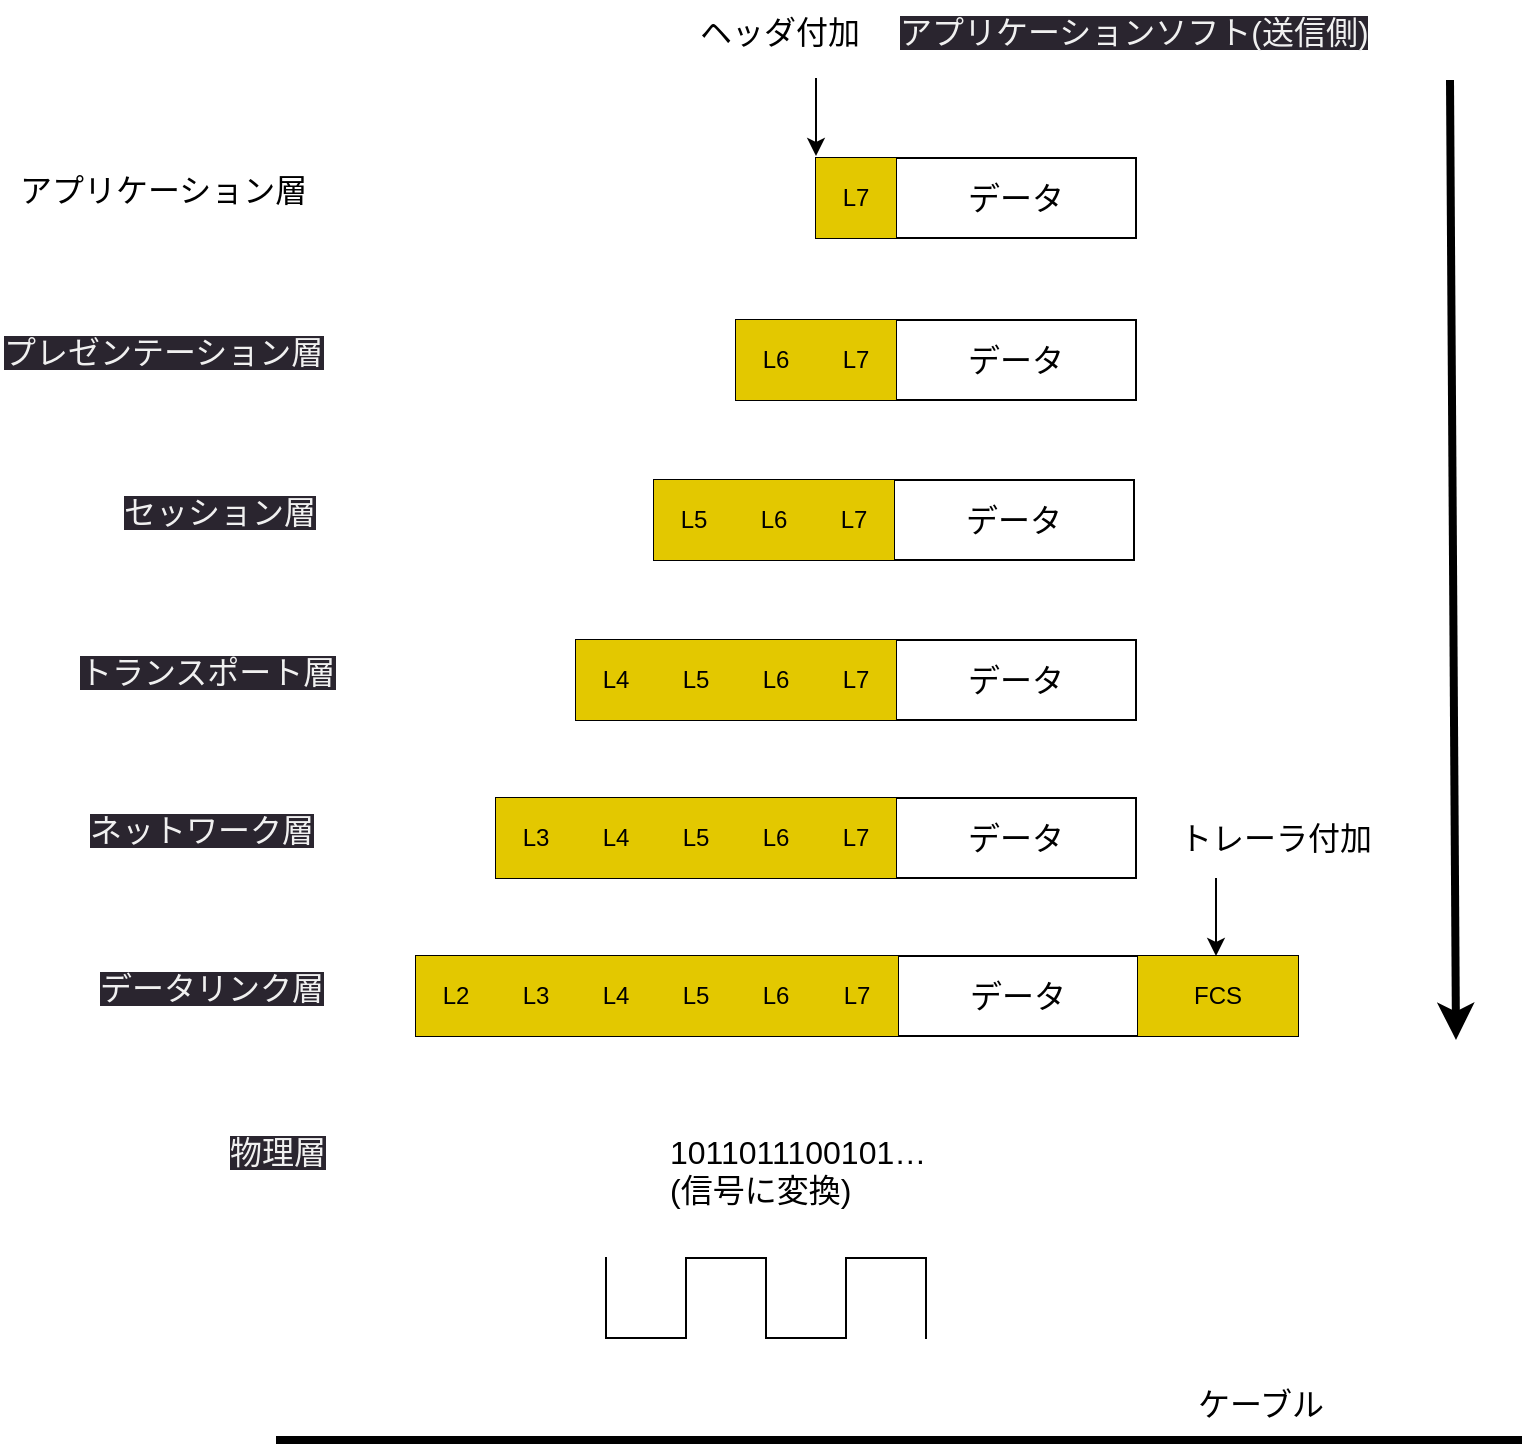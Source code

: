 <mxfile>
    <diagram id="q98axRCGyZ8mHopDM0DR" name="カプセル化処理">
        <mxGraphModel dx="2541" dy="991" grid="1" gridSize="10" guides="1" tooltips="1" connect="1" arrows="1" fold="1" page="1" pageScale="1" pageWidth="827" pageHeight="1169" math="0" shadow="0">
            <root>
                <mxCell id="0"/>
                <mxCell id="1" parent="0"/>
                <mxCell id="2" value="" style="shape=table;html=1;whiteSpace=wrap;startSize=0;container=1;collapsible=0;childLayout=tableLayout;" parent="1" vertex="1">
                    <mxGeometry x="400" y="159" width="160" height="40" as="geometry"/>
                </mxCell>
                <mxCell id="3" value="" style="shape=tableRow;horizontal=0;startSize=0;swimlaneHead=0;swimlaneBody=0;top=0;left=0;bottom=0;right=0;collapsible=0;dropTarget=0;fillColor=none;points=[[0,0.5],[1,0.5]];portConstraint=eastwest;" parent="2" vertex="1">
                    <mxGeometry width="160" height="40" as="geometry"/>
                </mxCell>
                <mxCell id="4" value="L7" style="shape=partialRectangle;html=1;whiteSpace=wrap;connectable=0;fillColor=#e3c800;top=0;left=0;bottom=0;right=0;overflow=hidden;fontColor=#000000;strokeColor=#B09500;" parent="3" vertex="1">
                    <mxGeometry width="40" height="40" as="geometry">
                        <mxRectangle width="40" height="40" as="alternateBounds"/>
                    </mxGeometry>
                </mxCell>
                <mxCell id="5" value="&lt;font style=&quot;font-size: 16px;&quot;&gt;データ&lt;/font&gt;" style="shape=partialRectangle;html=1;whiteSpace=wrap;connectable=0;fillColor=none;top=0;left=0;bottom=0;right=0;overflow=hidden;" parent="3" vertex="1">
                    <mxGeometry x="40" width="120" height="40" as="geometry">
                        <mxRectangle width="120" height="40" as="alternateBounds"/>
                    </mxGeometry>
                </mxCell>
                <mxCell id="20" value="" style="shape=table;html=1;whiteSpace=wrap;startSize=0;container=1;collapsible=0;childLayout=tableLayout;" parent="1" vertex="1">
                    <mxGeometry x="360" y="240" width="200" height="40" as="geometry"/>
                </mxCell>
                <mxCell id="21" value="" style="shape=tableRow;horizontal=0;startSize=0;swimlaneHead=0;swimlaneBody=0;top=0;left=0;bottom=0;right=0;collapsible=0;dropTarget=0;fillColor=none;points=[[0,0.5],[1,0.5]];portConstraint=eastwest;" parent="20" vertex="1">
                    <mxGeometry width="200" height="40" as="geometry"/>
                </mxCell>
                <mxCell id="24" value="L6" style="shape=partialRectangle;html=1;whiteSpace=wrap;connectable=0;fillColor=#e3c800;top=0;left=0;bottom=0;right=0;overflow=hidden;fontColor=#000000;strokeColor=#B09500;" parent="21" vertex="1">
                    <mxGeometry width="40" height="40" as="geometry">
                        <mxRectangle width="40" height="40" as="alternateBounds"/>
                    </mxGeometry>
                </mxCell>
                <mxCell id="22" value="L7" style="shape=partialRectangle;html=1;whiteSpace=wrap;connectable=0;fillColor=#e3c800;top=0;left=0;bottom=0;right=0;overflow=hidden;fontColor=#000000;strokeColor=#B09500;" parent="21" vertex="1">
                    <mxGeometry x="40" width="40" height="40" as="geometry">
                        <mxRectangle width="40" height="40" as="alternateBounds"/>
                    </mxGeometry>
                </mxCell>
                <mxCell id="23" value="&lt;font style=&quot;font-size: 16px;&quot;&gt;データ&lt;/font&gt;" style="shape=partialRectangle;html=1;whiteSpace=wrap;connectable=0;fillColor=none;top=0;left=0;bottom=0;right=0;overflow=hidden;" parent="21" vertex="1">
                    <mxGeometry x="80" width="120" height="40" as="geometry">
                        <mxRectangle width="120" height="40" as="alternateBounds"/>
                    </mxGeometry>
                </mxCell>
                <mxCell id="25" value="" style="shape=table;html=1;whiteSpace=wrap;startSize=0;container=1;collapsible=0;childLayout=tableLayout;" parent="1" vertex="1">
                    <mxGeometry x="319" y="320" width="240" height="40" as="geometry"/>
                </mxCell>
                <mxCell id="26" value="" style="shape=tableRow;horizontal=0;startSize=0;swimlaneHead=0;swimlaneBody=0;top=0;left=0;bottom=0;right=0;collapsible=0;dropTarget=0;fillColor=none;points=[[0,0.5],[1,0.5]];portConstraint=eastwest;" parent="25" vertex="1">
                    <mxGeometry width="240" height="40" as="geometry"/>
                </mxCell>
                <mxCell id="30" value="L5" style="shape=partialRectangle;html=1;whiteSpace=wrap;connectable=0;fillColor=#e3c800;top=0;left=0;bottom=0;right=0;overflow=hidden;fontColor=#000000;strokeColor=#B09500;" parent="26" vertex="1">
                    <mxGeometry width="40" height="40" as="geometry">
                        <mxRectangle width="40" height="40" as="alternateBounds"/>
                    </mxGeometry>
                </mxCell>
                <mxCell id="27" value="L6" style="shape=partialRectangle;html=1;whiteSpace=wrap;connectable=0;fillColor=#e3c800;top=0;left=0;bottom=0;right=0;overflow=hidden;fontColor=#000000;strokeColor=#B09500;" parent="26" vertex="1">
                    <mxGeometry x="40" width="40" height="40" as="geometry">
                        <mxRectangle width="40" height="40" as="alternateBounds"/>
                    </mxGeometry>
                </mxCell>
                <mxCell id="28" value="L7" style="shape=partialRectangle;html=1;whiteSpace=wrap;connectable=0;fillColor=#e3c800;top=0;left=0;bottom=0;right=0;overflow=hidden;fontColor=#000000;strokeColor=#B09500;" parent="26" vertex="1">
                    <mxGeometry x="80" width="40" height="40" as="geometry">
                        <mxRectangle width="40" height="40" as="alternateBounds"/>
                    </mxGeometry>
                </mxCell>
                <mxCell id="29" value="&lt;font style=&quot;font-size: 16px;&quot;&gt;データ&lt;/font&gt;" style="shape=partialRectangle;html=1;whiteSpace=wrap;connectable=0;fillColor=none;top=0;left=0;bottom=0;right=0;overflow=hidden;" parent="26" vertex="1">
                    <mxGeometry x="120" width="120" height="40" as="geometry">
                        <mxRectangle width="120" height="40" as="alternateBounds"/>
                    </mxGeometry>
                </mxCell>
                <mxCell id="31" value="" style="shape=table;html=1;whiteSpace=wrap;startSize=0;container=1;collapsible=0;childLayout=tableLayout;" parent="1" vertex="1">
                    <mxGeometry x="280" y="400" width="280" height="40" as="geometry"/>
                </mxCell>
                <mxCell id="32" value="" style="shape=tableRow;horizontal=0;startSize=0;swimlaneHead=0;swimlaneBody=0;top=0;left=0;bottom=0;right=0;collapsible=0;dropTarget=0;fillColor=none;points=[[0,0.5],[1,0.5]];portConstraint=eastwest;" parent="31" vertex="1">
                    <mxGeometry width="280" height="40" as="geometry"/>
                </mxCell>
                <mxCell id="37" value="L4" style="shape=partialRectangle;html=1;whiteSpace=wrap;connectable=0;fillColor=#e3c800;top=0;left=0;bottom=0;right=0;overflow=hidden;fontColor=#000000;strokeColor=#B09500;" parent="32" vertex="1">
                    <mxGeometry width="40" height="40" as="geometry">
                        <mxRectangle width="40" height="40" as="alternateBounds"/>
                    </mxGeometry>
                </mxCell>
                <mxCell id="33" value="L5" style="shape=partialRectangle;html=1;whiteSpace=wrap;connectable=0;fillColor=#e3c800;top=0;left=0;bottom=0;right=0;overflow=hidden;fontColor=#000000;strokeColor=#B09500;" parent="32" vertex="1">
                    <mxGeometry x="40" width="40" height="40" as="geometry">
                        <mxRectangle width="40" height="40" as="alternateBounds"/>
                    </mxGeometry>
                </mxCell>
                <mxCell id="34" value="L6" style="shape=partialRectangle;html=1;whiteSpace=wrap;connectable=0;fillColor=#e3c800;top=0;left=0;bottom=0;right=0;overflow=hidden;fontColor=#000000;strokeColor=#B09500;" parent="32" vertex="1">
                    <mxGeometry x="80" width="40" height="40" as="geometry">
                        <mxRectangle width="40" height="40" as="alternateBounds"/>
                    </mxGeometry>
                </mxCell>
                <mxCell id="35" value="L7" style="shape=partialRectangle;html=1;whiteSpace=wrap;connectable=0;fillColor=#e3c800;top=0;left=0;bottom=0;right=0;overflow=hidden;fontColor=#000000;strokeColor=#B09500;" parent="32" vertex="1">
                    <mxGeometry x="120" width="40" height="40" as="geometry">
                        <mxRectangle width="40" height="40" as="alternateBounds"/>
                    </mxGeometry>
                </mxCell>
                <mxCell id="36" value="&lt;font style=&quot;font-size: 16px;&quot;&gt;データ&lt;/font&gt;" style="shape=partialRectangle;html=1;whiteSpace=wrap;connectable=0;fillColor=none;top=0;left=0;bottom=0;right=0;overflow=hidden;" parent="32" vertex="1">
                    <mxGeometry x="160" width="120" height="40" as="geometry">
                        <mxRectangle width="120" height="40" as="alternateBounds"/>
                    </mxGeometry>
                </mxCell>
                <mxCell id="39" value="" style="shape=table;html=1;whiteSpace=wrap;startSize=0;container=1;collapsible=0;childLayout=tableLayout;" parent="1" vertex="1">
                    <mxGeometry x="240" y="479" width="320" height="40" as="geometry"/>
                </mxCell>
                <mxCell id="40" value="" style="shape=tableRow;horizontal=0;startSize=0;swimlaneHead=0;swimlaneBody=0;top=0;left=0;bottom=0;right=0;collapsible=0;dropTarget=0;fillColor=none;points=[[0,0.5],[1,0.5]];portConstraint=eastwest;" parent="39" vertex="1">
                    <mxGeometry width="320" height="40" as="geometry"/>
                </mxCell>
                <mxCell id="46" value="L3" style="shape=partialRectangle;html=1;whiteSpace=wrap;connectable=0;fillColor=#e3c800;top=0;left=0;bottom=0;right=0;overflow=hidden;fontColor=#000000;strokeColor=#B09500;" parent="40" vertex="1">
                    <mxGeometry width="40" height="40" as="geometry">
                        <mxRectangle width="40" height="40" as="alternateBounds"/>
                    </mxGeometry>
                </mxCell>
                <mxCell id="41" value="L4" style="shape=partialRectangle;html=1;whiteSpace=wrap;connectable=0;fillColor=#e3c800;top=0;left=0;bottom=0;right=0;overflow=hidden;fontColor=#000000;strokeColor=#B09500;" parent="40" vertex="1">
                    <mxGeometry x="40" width="40" height="40" as="geometry">
                        <mxRectangle width="40" height="40" as="alternateBounds"/>
                    </mxGeometry>
                </mxCell>
                <mxCell id="42" value="L5" style="shape=partialRectangle;html=1;whiteSpace=wrap;connectable=0;fillColor=#e3c800;top=0;left=0;bottom=0;right=0;overflow=hidden;fontColor=#000000;strokeColor=#B09500;" parent="40" vertex="1">
                    <mxGeometry x="80" width="40" height="40" as="geometry">
                        <mxRectangle width="40" height="40" as="alternateBounds"/>
                    </mxGeometry>
                </mxCell>
                <mxCell id="43" value="L6" style="shape=partialRectangle;html=1;whiteSpace=wrap;connectable=0;fillColor=#e3c800;top=0;left=0;bottom=0;right=0;overflow=hidden;fontColor=#000000;strokeColor=#B09500;" parent="40" vertex="1">
                    <mxGeometry x="120" width="40" height="40" as="geometry">
                        <mxRectangle width="40" height="40" as="alternateBounds"/>
                    </mxGeometry>
                </mxCell>
                <mxCell id="44" value="L7" style="shape=partialRectangle;html=1;whiteSpace=wrap;connectable=0;fillColor=#e3c800;top=0;left=0;bottom=0;right=0;overflow=hidden;fontColor=#000000;strokeColor=#B09500;" parent="40" vertex="1">
                    <mxGeometry x="160" width="40" height="40" as="geometry">
                        <mxRectangle width="40" height="40" as="alternateBounds"/>
                    </mxGeometry>
                </mxCell>
                <mxCell id="45" value="&lt;font style=&quot;font-size: 16px;&quot;&gt;データ&lt;/font&gt;" style="shape=partialRectangle;html=1;whiteSpace=wrap;connectable=0;fillColor=none;top=0;left=0;bottom=0;right=0;overflow=hidden;" parent="40" vertex="1">
                    <mxGeometry x="200" width="120" height="40" as="geometry">
                        <mxRectangle width="120" height="40" as="alternateBounds"/>
                    </mxGeometry>
                </mxCell>
                <mxCell id="47" value="" style="shape=table;html=1;whiteSpace=wrap;startSize=0;container=1;collapsible=0;childLayout=tableLayout;" parent="1" vertex="1">
                    <mxGeometry x="200" y="558" width="441" height="40" as="geometry"/>
                </mxCell>
                <mxCell id="48" value="" style="shape=tableRow;horizontal=0;startSize=0;swimlaneHead=0;swimlaneBody=0;top=0;left=0;bottom=0;right=0;collapsible=0;dropTarget=0;fillColor=none;points=[[0,0.5],[1,0.5]];portConstraint=eastwest;" parent="47" vertex="1">
                    <mxGeometry width="441" height="40" as="geometry"/>
                </mxCell>
                <mxCell id="55" value="L2" style="shape=partialRectangle;html=1;whiteSpace=wrap;connectable=0;fillColor=#e3c800;top=0;left=0;bottom=0;right=0;overflow=hidden;fontColor=#000000;strokeColor=#B09500;" parent="48" vertex="1">
                    <mxGeometry width="40" height="40" as="geometry">
                        <mxRectangle width="40" height="40" as="alternateBounds"/>
                    </mxGeometry>
                </mxCell>
                <mxCell id="49" value="L3" style="shape=partialRectangle;html=1;whiteSpace=wrap;connectable=0;fillColor=#e3c800;top=0;left=0;bottom=0;right=0;overflow=hidden;fontColor=#000000;strokeColor=#B09500;" parent="48" vertex="1">
                    <mxGeometry x="40" width="40" height="40" as="geometry">
                        <mxRectangle width="40" height="40" as="alternateBounds"/>
                    </mxGeometry>
                </mxCell>
                <mxCell id="50" value="L4" style="shape=partialRectangle;html=1;whiteSpace=wrap;connectable=0;fillColor=#e3c800;top=0;left=0;bottom=0;right=0;overflow=hidden;fontColor=#000000;strokeColor=#B09500;" parent="48" vertex="1">
                    <mxGeometry x="80" width="40" height="40" as="geometry">
                        <mxRectangle width="40" height="40" as="alternateBounds"/>
                    </mxGeometry>
                </mxCell>
                <mxCell id="51" value="L5" style="shape=partialRectangle;html=1;whiteSpace=wrap;connectable=0;fillColor=#e3c800;top=0;left=0;bottom=0;right=0;overflow=hidden;fontColor=#000000;strokeColor=#B09500;" parent="48" vertex="1">
                    <mxGeometry x="120" width="40" height="40" as="geometry">
                        <mxRectangle width="40" height="40" as="alternateBounds"/>
                    </mxGeometry>
                </mxCell>
                <mxCell id="52" value="L6" style="shape=partialRectangle;html=1;whiteSpace=wrap;connectable=0;fillColor=#e3c800;top=0;left=0;bottom=0;right=0;overflow=hidden;fontColor=#000000;strokeColor=#B09500;" parent="48" vertex="1">
                    <mxGeometry x="160" width="40" height="40" as="geometry">
                        <mxRectangle width="40" height="40" as="alternateBounds"/>
                    </mxGeometry>
                </mxCell>
                <mxCell id="53" value="L7" style="shape=partialRectangle;html=1;whiteSpace=wrap;connectable=0;fillColor=#e3c800;top=0;left=0;bottom=0;right=0;overflow=hidden;fontColor=#000000;strokeColor=#B09500;" parent="48" vertex="1">
                    <mxGeometry x="200" width="41" height="40" as="geometry">
                        <mxRectangle width="41" height="40" as="alternateBounds"/>
                    </mxGeometry>
                </mxCell>
                <mxCell id="54" value="&lt;font style=&quot;font-size: 16px;&quot;&gt;データ&lt;/font&gt;" style="shape=partialRectangle;html=1;whiteSpace=wrap;connectable=0;fillColor=none;top=0;left=0;bottom=0;right=0;overflow=hidden;" parent="48" vertex="1">
                    <mxGeometry x="241" width="120" height="40" as="geometry">
                        <mxRectangle width="120" height="40" as="alternateBounds"/>
                    </mxGeometry>
                </mxCell>
                <mxCell id="56" value="FCS" style="shape=partialRectangle;html=1;whiteSpace=wrap;connectable=0;fillColor=#e3c800;top=0;left=0;bottom=0;right=0;overflow=hidden;fontColor=#000000;strokeColor=#B09500;" parent="48" vertex="1">
                    <mxGeometry x="361" width="80" height="40" as="geometry">
                        <mxRectangle width="80" height="40" as="alternateBounds"/>
                    </mxGeometry>
                </mxCell>
                <mxCell id="57" value="&lt;div style=&quot;text-align: center;&quot;&gt;アプリケーション層&lt;br&gt;&lt;/div&gt;" style="text;whiteSpace=wrap;html=1;fontSize=16;" parent="1" vertex="1">
                    <mxGeometry y="159" width="160" height="40" as="geometry"/>
                </mxCell>
                <mxCell id="58" value="&lt;span style=&quot;color: rgb(240, 240, 240); font-family: Helvetica; font-size: 16px; font-style: normal; font-variant-ligatures: normal; font-variant-caps: normal; font-weight: 400; letter-spacing: normal; orphans: 2; text-align: center; text-indent: 0px; text-transform: none; widows: 2; word-spacing: 0px; -webkit-text-stroke-width: 0px; background-color: rgb(42, 37, 47); text-decoration-thickness: initial; text-decoration-style: initial; text-decoration-color: initial; float: none; display: inline !important;&quot;&gt;プレゼンテーション層&lt;/span&gt;" style="text;whiteSpace=wrap;html=1;fontSize=16;" parent="1" vertex="1">
                    <mxGeometry x="-8" y="240" width="168" height="40" as="geometry"/>
                </mxCell>
                <mxCell id="59" value="&lt;span style=&quot;color: rgb(240, 240, 240); font-family: Helvetica; font-size: 16px; font-style: normal; font-variant-ligatures: normal; font-variant-caps: normal; font-weight: 400; letter-spacing: normal; orphans: 2; text-align: center; text-indent: 0px; text-transform: none; widows: 2; word-spacing: 0px; -webkit-text-stroke-width: 0px; background-color: rgb(42, 37, 47); text-decoration-thickness: initial; text-decoration-style: initial; text-decoration-color: initial; float: none; display: inline !important;&quot;&gt;セッション層&lt;/span&gt;" style="text;whiteSpace=wrap;html=1;fontSize=16;" parent="1" vertex="1">
                    <mxGeometry x="52" y="320" width="110" height="40" as="geometry"/>
                </mxCell>
                <mxCell id="60" value="&lt;span style=&quot;color: rgb(240, 240, 240); font-family: Helvetica; font-size: 16px; font-style: normal; font-variant-ligatures: normal; font-variant-caps: normal; font-weight: 400; letter-spacing: normal; orphans: 2; text-align: center; text-indent: 0px; text-transform: none; widows: 2; word-spacing: 0px; -webkit-text-stroke-width: 0px; background-color: rgb(42, 37, 47); text-decoration-thickness: initial; text-decoration-style: initial; text-decoration-color: initial; float: none; display: inline !important;&quot;&gt;トランスポート層&lt;/span&gt;" style="text;whiteSpace=wrap;html=1;fontSize=16;" parent="1" vertex="1">
                    <mxGeometry x="30" y="400" width="130" height="40" as="geometry"/>
                </mxCell>
                <mxCell id="61" value="&lt;span style=&quot;color: rgb(240, 240, 240); font-family: Helvetica; font-size: 16px; font-style: normal; font-variant-ligatures: normal; font-variant-caps: normal; font-weight: 400; letter-spacing: normal; orphans: 2; text-align: center; text-indent: 0px; text-transform: none; widows: 2; word-spacing: 0px; -webkit-text-stroke-width: 0px; background-color: rgb(42, 37, 47); text-decoration-thickness: initial; text-decoration-style: initial; text-decoration-color: initial; float: none; display: inline !important;&quot;&gt;ネットワーク層&lt;/span&gt;" style="text;whiteSpace=wrap;html=1;fontSize=16;" parent="1" vertex="1">
                    <mxGeometry x="35" y="479" width="125" height="40" as="geometry"/>
                </mxCell>
                <mxCell id="62" value="&lt;span style=&quot;color: rgb(240, 240, 240); font-family: Helvetica; font-size: 16px; font-style: normal; font-variant-ligatures: normal; font-variant-caps: normal; font-weight: 400; letter-spacing: normal; orphans: 2; text-align: center; text-indent: 0px; text-transform: none; widows: 2; word-spacing: 0px; -webkit-text-stroke-width: 0px; background-color: rgb(42, 37, 47); text-decoration-thickness: initial; text-decoration-style: initial; text-decoration-color: initial; float: none; display: inline !important;&quot;&gt;データリンク層&lt;/span&gt;" style="text;whiteSpace=wrap;html=1;fontSize=16;" parent="1" vertex="1">
                    <mxGeometry x="40" y="558" width="120" height="40" as="geometry"/>
                </mxCell>
                <mxCell id="63" value="&lt;div style=&quot;text-align: center;&quot;&gt;&lt;span style=&quot;background-color: initial;&quot;&gt;ヘッダ付加&lt;/span&gt;&lt;/div&gt;" style="text;whiteSpace=wrap;html=1;fontSize=16;" parent="1" vertex="1">
                    <mxGeometry x="340" y="80" width="100" height="40" as="geometry"/>
                </mxCell>
                <mxCell id="65" value="&lt;span style=&quot;color: rgb(240, 240, 240); font-family: Helvetica; font-size: 16px; font-style: normal; font-variant-ligatures: normal; font-variant-caps: normal; font-weight: 400; letter-spacing: normal; orphans: 2; text-align: center; text-indent: 0px; text-transform: none; widows: 2; word-spacing: 0px; -webkit-text-stroke-width: 0px; background-color: rgb(42, 37, 47); text-decoration-thickness: initial; text-decoration-style: initial; text-decoration-color: initial; float: none; display: inline !important;&quot;&gt;アプリケーションソフト(送信側)&lt;/span&gt;" style="text;whiteSpace=wrap;html=1;fontSize=16;" parent="1" vertex="1">
                    <mxGeometry x="440" y="80" width="249" height="40" as="geometry"/>
                </mxCell>
                <mxCell id="66" value="" style="endArrow=classic;html=1;fontSize=16;" parent="1" edge="1">
                    <mxGeometry width="50" height="50" relative="1" as="geometry">
                        <mxPoint x="400" y="119" as="sourcePoint"/>
                        <mxPoint x="400" y="158" as="targetPoint"/>
                    </mxGeometry>
                </mxCell>
                <mxCell id="67" value="" style="endArrow=classic;html=1;fontSize=16;strokeWidth=4;" parent="1" edge="1">
                    <mxGeometry width="50" height="50" relative="1" as="geometry">
                        <mxPoint x="717" y="120" as="sourcePoint"/>
                        <mxPoint x="720" y="600" as="targetPoint"/>
                    </mxGeometry>
                </mxCell>
                <mxCell id="68" value="&lt;span style=&quot;color: rgb(240, 240, 240); font-family: Helvetica; font-size: 16px; font-style: normal; font-variant-ligatures: normal; font-variant-caps: normal; font-weight: 400; letter-spacing: normal; orphans: 2; text-align: center; text-indent: 0px; text-transform: none; widows: 2; word-spacing: 0px; -webkit-text-stroke-width: 0px; background-color: rgb(42, 37, 47); text-decoration-thickness: initial; text-decoration-style: initial; text-decoration-color: initial; float: none; display: inline !important;&quot;&gt;物理層&lt;/span&gt;" style="text;whiteSpace=wrap;html=1;fontSize=16;" parent="1" vertex="1">
                    <mxGeometry x="105" y="640" width="55" height="40" as="geometry"/>
                </mxCell>
                <mxCell id="69" value="" style="endArrow=none;html=1;fontSize=16;strokeWidth=4;endFill=0;" parent="1" edge="1">
                    <mxGeometry width="50" height="50" relative="1" as="geometry">
                        <mxPoint x="130" y="800" as="sourcePoint"/>
                        <mxPoint x="753" y="800" as="targetPoint"/>
                    </mxGeometry>
                </mxCell>
                <mxCell id="75" value="" style="group" parent="1" vertex="1" connectable="0">
                    <mxGeometry x="295" y="689" width="160" height="60" as="geometry"/>
                </mxCell>
                <mxCell id="71" value="" style="shape=partialRectangle;whiteSpace=wrap;html=1;bottom=1;right=1;left=1;top=0;fillColor=none;routingCenterX=-0.5;fontSize=16;movable=1;resizable=1;rotatable=1;deletable=1;editable=1;connectable=1;" parent="75" vertex="1">
                    <mxGeometry y="20" width="40" height="40" as="geometry"/>
                </mxCell>
                <mxCell id="72" value="" style="edgeStyle=elbowEdgeStyle;elbow=horizontal;endArrow=none;html=1;curved=0;rounded=0;endSize=8;startSize=8;strokeWidth=1;fontSize=16;endFill=0;movable=1;resizable=1;rotatable=1;deletable=1;editable=1;connectable=1;" parent="75" edge="1">
                    <mxGeometry width="50" height="50" relative="1" as="geometry">
                        <mxPoint x="40" y="20" as="sourcePoint"/>
                        <mxPoint x="120" y="60" as="targetPoint"/>
                        <Array as="points">
                            <mxPoint x="80"/>
                        </Array>
                    </mxGeometry>
                </mxCell>
                <mxCell id="74" value="" style="shape=partialRectangle;whiteSpace=wrap;html=1;bottom=1;right=1;left=1;top=0;fillColor=none;routingCenterX=-0.5;fontSize=16;direction=west;" parent="75" vertex="1">
                    <mxGeometry x="120" y="20" width="40" height="40" as="geometry"/>
                </mxCell>
                <mxCell id="76" value="&lt;div style=&quot;text-align: center;&quot;&gt;&lt;span style=&quot;background-color: initial;&quot;&gt;トレーラ付加&lt;/span&gt;&lt;/div&gt;" style="text;whiteSpace=wrap;html=1;fontSize=16;" parent="1" vertex="1">
                    <mxGeometry x="580" y="483" width="100" height="35" as="geometry"/>
                </mxCell>
                <mxCell id="77" value="" style="endArrow=classic;html=1;fontSize=16;" parent="1" edge="1">
                    <mxGeometry width="50" height="50" relative="1" as="geometry">
                        <mxPoint x="600" y="519" as="sourcePoint"/>
                        <mxPoint x="600" y="558" as="targetPoint"/>
                    </mxGeometry>
                </mxCell>
                <mxCell id="78" value="ケーブル" style="text;whiteSpace=wrap;html=1;fontSize=16;" parent="1" vertex="1">
                    <mxGeometry x="589" y="766" width="81" height="31" as="geometry"/>
                </mxCell>
                <mxCell id="79" value="1011011100101…&lt;br&gt;(信号に変換)" style="text;whiteSpace=wrap;html=1;fontSize=16;" parent="1" vertex="1">
                    <mxGeometry x="325" y="640" width="155" height="40" as="geometry"/>
                </mxCell>
            </root>
        </mxGraphModel>
    </diagram>
    <diagram id="zabvpSODLyPyAaWwH7LN" name="イーサネットフレーム">
        <mxGraphModel dx="1714" dy="991" grid="1" gridSize="10" guides="1" tooltips="1" connect="1" arrows="1" fold="1" page="1" pageScale="1" pageWidth="827" pageHeight="1169" math="0" shadow="0">
            <root>
                <mxCell id="0"/>
                <mxCell id="1" parent="0"/>
                <mxCell id="c-3TYCcqTbj4P8EhukIg-1" value="" style="shape=table;html=1;whiteSpace=wrap;startSize=0;container=1;collapsible=0;childLayout=tableLayout;" parent="1" vertex="1">
                    <mxGeometry x="160" y="160" width="360" height="40" as="geometry"/>
                </mxCell>
                <mxCell id="c-3TYCcqTbj4P8EhukIg-2" value="" style="shape=tableRow;horizontal=0;startSize=0;swimlaneHead=0;swimlaneBody=0;top=0;left=0;bottom=0;right=0;collapsible=0;dropTarget=0;fillColor=none;points=[[0,0.5],[1,0.5]];portConstraint=eastwest;" parent="c-3TYCcqTbj4P8EhukIg-1" vertex="1">
                    <mxGeometry width="360" height="40" as="geometry"/>
                </mxCell>
                <mxCell id="c-3TYCcqTbj4P8EhukIg-3" value="宛先MACアドレス" style="shape=partialRectangle;html=1;whiteSpace=wrap;connectable=0;top=0;left=0;bottom=0;right=0;overflow=hidden;strokeColor=#FFFFFF;" parent="c-3TYCcqTbj4P8EhukIg-2" vertex="1">
                    <mxGeometry width="60" height="40" as="geometry">
                        <mxRectangle width="60" height="40" as="alternateBounds"/>
                    </mxGeometry>
                </mxCell>
                <mxCell id="c-3TYCcqTbj4P8EhukIg-4" value="送信元MACアドレス" style="shape=partialRectangle;html=1;whiteSpace=wrap;connectable=0;top=0;left=0;bottom=0;right=0;overflow=hidden;strokeColor=#FFFFFF;" parent="c-3TYCcqTbj4P8EhukIg-2" vertex="1">
                    <mxGeometry x="60" width="70" height="40" as="geometry">
                        <mxRectangle width="70" height="40" as="alternateBounds"/>
                    </mxGeometry>
                </mxCell>
                <mxCell id="c-3TYCcqTbj4P8EhukIg-5" value="タイプ" style="shape=partialRectangle;html=1;whiteSpace=wrap;connectable=0;top=0;left=0;bottom=0;right=0;overflow=hidden;strokeColor=#FFFFFF;strokeWidth=4;" parent="c-3TYCcqTbj4P8EhukIg-2" vertex="1">
                    <mxGeometry x="130" width="50" height="40" as="geometry">
                        <mxRectangle width="50" height="40" as="alternateBounds"/>
                    </mxGeometry>
                </mxCell>
                <mxCell id="c-3TYCcqTbj4P8EhukIg-9" value="&lt;font style=&quot;font-size: 12px;&quot;&gt;データ&lt;/font&gt;" style="shape=partialRectangle;html=1;whiteSpace=wrap;connectable=0;fillColor=none;top=0;left=0;bottom=0;right=0;overflow=hidden;" parent="c-3TYCcqTbj4P8EhukIg-2" vertex="1">
                    <mxGeometry x="180" width="140" height="40" as="geometry">
                        <mxRectangle width="140" height="40" as="alternateBounds"/>
                    </mxGeometry>
                </mxCell>
                <mxCell id="c-3TYCcqTbj4P8EhukIg-10" value="FCS" style="shape=partialRectangle;html=1;whiteSpace=wrap;connectable=0;fillColor=#e3c800;top=0;left=0;bottom=0;right=0;overflow=hidden;fontColor=#000000;strokeColor=#B09500;" parent="c-3TYCcqTbj4P8EhukIg-2" vertex="1">
                    <mxGeometry x="320" width="40" height="40" as="geometry">
                        <mxRectangle width="40" height="40" as="alternateBounds"/>
                    </mxGeometry>
                </mxCell>
                <mxCell id="c-3TYCcqTbj4P8EhukIg-12" value="&amp;lt;DIX(イーサネットv2)&amp;gt;" style="text;html=1;strokeColor=none;fillColor=none;align=center;verticalAlign=middle;whiteSpace=wrap;rounded=0;strokeWidth=4;" parent="1" vertex="1">
                    <mxGeometry x="120" y="80" width="160" height="30" as="geometry"/>
                </mxCell>
                <mxCell id="c-3TYCcqTbj4P8EhukIg-13" value="46~1,500" style="text;html=1;strokeColor=none;fillColor=none;align=center;verticalAlign=middle;whiteSpace=wrap;rounded=0;strokeWidth=4;" parent="1" vertex="1">
                    <mxGeometry x="377" y="128" width="60" height="30" as="geometry"/>
                </mxCell>
                <mxCell id="c-3TYCcqTbj4P8EhukIg-14" value="2" style="text;html=1;strokeColor=none;fillColor=none;align=center;verticalAlign=middle;whiteSpace=wrap;rounded=0;strokeWidth=4;" parent="1" vertex="1">
                    <mxGeometry x="309" y="129" width="16" height="30" as="geometry"/>
                </mxCell>
                <mxCell id="c-3TYCcqTbj4P8EhukIg-15" value="6" style="text;html=1;strokeColor=none;fillColor=none;align=center;verticalAlign=middle;whiteSpace=wrap;rounded=0;strokeWidth=4;" parent="1" vertex="1">
                    <mxGeometry x="242" y="129" width="24" height="30" as="geometry"/>
                </mxCell>
                <mxCell id="c-3TYCcqTbj4P8EhukIg-16" value="6" style="text;html=1;strokeColor=none;fillColor=none;align=center;verticalAlign=middle;whiteSpace=wrap;rounded=0;strokeWidth=4;" parent="1" vertex="1">
                    <mxGeometry x="177" y="129" width="24" height="30" as="geometry"/>
                </mxCell>
                <mxCell id="c-3TYCcqTbj4P8EhukIg-17" value="4(バイト)" style="text;html=1;strokeColor=none;fillColor=none;align=center;verticalAlign=middle;whiteSpace=wrap;rounded=0;strokeWidth=4;" parent="1" vertex="1">
                    <mxGeometry x="481" y="128" width="60" height="30" as="geometry"/>
                </mxCell>
                <mxCell id="c-3TYCcqTbj4P8EhukIg-18" value="" style="shape=table;html=1;whiteSpace=wrap;startSize=0;container=1;collapsible=0;childLayout=tableLayout;" parent="1" vertex="1">
                    <mxGeometry x="160" y="358" width="360" height="40" as="geometry"/>
                </mxCell>
                <mxCell id="c-3TYCcqTbj4P8EhukIg-19" value="" style="shape=tableRow;horizontal=0;startSize=0;swimlaneHead=0;swimlaneBody=0;top=0;left=0;bottom=0;right=0;collapsible=0;dropTarget=0;fillColor=none;points=[[0,0.5],[1,0.5]];portConstraint=eastwest;" parent="c-3TYCcqTbj4P8EhukIg-18" vertex="1">
                    <mxGeometry width="360" height="40" as="geometry"/>
                </mxCell>
                <mxCell id="c-3TYCcqTbj4P8EhukIg-20" value="宛先MACアドレス" style="shape=partialRectangle;html=1;whiteSpace=wrap;connectable=0;top=0;left=0;bottom=0;right=0;overflow=hidden;strokeColor=#FFFFFF;" parent="c-3TYCcqTbj4P8EhukIg-19" vertex="1">
                    <mxGeometry width="60" height="40" as="geometry">
                        <mxRectangle width="60" height="40" as="alternateBounds"/>
                    </mxGeometry>
                </mxCell>
                <mxCell id="c-3TYCcqTbj4P8EhukIg-21" value="送信元MACアドレス" style="shape=partialRectangle;html=1;whiteSpace=wrap;connectable=0;top=0;left=0;bottom=0;right=0;overflow=hidden;strokeColor=#FFFFFF;" parent="c-3TYCcqTbj4P8EhukIg-19" vertex="1">
                    <mxGeometry x="60" width="70" height="40" as="geometry">
                        <mxRectangle width="70" height="40" as="alternateBounds"/>
                    </mxGeometry>
                </mxCell>
                <mxCell id="c-3TYCcqTbj4P8EhukIg-22" value="長さ/&lt;br&gt;タイプ" style="shape=partialRectangle;html=1;whiteSpace=wrap;connectable=0;top=0;left=0;bottom=0;right=0;overflow=hidden;strokeColor=#FFFFFF;strokeWidth=4;" parent="c-3TYCcqTbj4P8EhukIg-19" vertex="1">
                    <mxGeometry x="130" width="50" height="40" as="geometry">
                        <mxRectangle width="50" height="40" as="alternateBounds"/>
                    </mxGeometry>
                </mxCell>
                <mxCell id="c-3TYCcqTbj4P8EhukIg-23" value="&lt;font style=&quot;font-size: 12px;&quot;&gt;802.2ヘッダ・データ&lt;/font&gt;" style="shape=partialRectangle;html=1;whiteSpace=wrap;connectable=0;fillColor=none;top=0;left=0;bottom=0;right=0;overflow=hidden;" parent="c-3TYCcqTbj4P8EhukIg-19" vertex="1">
                    <mxGeometry x="180" width="140" height="40" as="geometry">
                        <mxRectangle width="140" height="40" as="alternateBounds"/>
                    </mxGeometry>
                </mxCell>
                <mxCell id="c-3TYCcqTbj4P8EhukIg-24" value="FCS" style="shape=partialRectangle;html=1;whiteSpace=wrap;connectable=0;fillColor=#e3c800;top=0;left=0;bottom=0;right=0;overflow=hidden;fontColor=#000000;strokeColor=#B09500;" parent="c-3TYCcqTbj4P8EhukIg-19" vertex="1">
                    <mxGeometry x="320" width="40" height="40" as="geometry">
                        <mxRectangle width="40" height="40" as="alternateBounds"/>
                    </mxGeometry>
                </mxCell>
                <mxCell id="c-3TYCcqTbj4P8EhukIg-25" value="46~1,500" style="text;html=1;strokeColor=none;fillColor=none;align=center;verticalAlign=middle;whiteSpace=wrap;rounded=0;strokeWidth=4;" parent="1" vertex="1">
                    <mxGeometry x="377" y="326" width="60" height="30" as="geometry"/>
                </mxCell>
                <mxCell id="c-3TYCcqTbj4P8EhukIg-26" value="2" style="text;html=1;strokeColor=none;fillColor=none;align=center;verticalAlign=middle;whiteSpace=wrap;rounded=0;strokeWidth=4;" parent="1" vertex="1">
                    <mxGeometry x="309" y="327" width="16" height="30" as="geometry"/>
                </mxCell>
                <mxCell id="c-3TYCcqTbj4P8EhukIg-27" value="6" style="text;html=1;strokeColor=none;fillColor=none;align=center;verticalAlign=middle;whiteSpace=wrap;rounded=0;strokeWidth=4;" parent="1" vertex="1">
                    <mxGeometry x="242" y="327" width="24" height="30" as="geometry"/>
                </mxCell>
                <mxCell id="c-3TYCcqTbj4P8EhukIg-28" value="6" style="text;html=1;strokeColor=none;fillColor=none;align=center;verticalAlign=middle;whiteSpace=wrap;rounded=0;strokeWidth=4;" parent="1" vertex="1">
                    <mxGeometry x="177" y="327" width="24" height="30" as="geometry"/>
                </mxCell>
                <mxCell id="c-3TYCcqTbj4P8EhukIg-29" value="4(バイト)" style="text;html=1;strokeColor=none;fillColor=none;align=center;verticalAlign=middle;whiteSpace=wrap;rounded=0;strokeWidth=4;" parent="1" vertex="1">
                    <mxGeometry x="481" y="326" width="60" height="30" as="geometry"/>
                </mxCell>
                <mxCell id="c-3TYCcqTbj4P8EhukIg-30" value="&amp;lt;IEEE 802.3&amp;gt;" style="text;html=1;strokeColor=none;fillColor=none;align=center;verticalAlign=middle;whiteSpace=wrap;rounded=0;strokeWidth=4;" parent="1" vertex="1">
                    <mxGeometry x="120" y="280" width="90" height="30" as="geometry"/>
                </mxCell>
                <mxCell id="c-3TYCcqTbj4P8EhukIg-31" value="" style="endArrow=classic;startArrow=classic;html=1;" parent="1" edge="1">
                    <mxGeometry width="50" height="50" relative="1" as="geometry">
                        <mxPoint x="160" y="206" as="sourcePoint"/>
                        <mxPoint x="520" y="206" as="targetPoint"/>
                    </mxGeometry>
                </mxCell>
                <mxCell id="c-3TYCcqTbj4P8EhukIg-32" value="" style="endArrow=classic;startArrow=classic;html=1;" parent="1" edge="1">
                    <mxGeometry width="50" height="50" relative="1" as="geometry">
                        <mxPoint x="158" y="408" as="sourcePoint"/>
                        <mxPoint x="518" y="408" as="targetPoint"/>
                    </mxGeometry>
                </mxCell>
                <mxCell id="c-3TYCcqTbj4P8EhukIg-33" value="64~1,518" style="text;html=1;strokeColor=none;fillColor=none;align=center;verticalAlign=middle;whiteSpace=wrap;rounded=0;strokeWidth=4;" parent="1" vertex="1">
                    <mxGeometry x="329" y="207" width="60" height="30" as="geometry"/>
                </mxCell>
                <mxCell id="c-3TYCcqTbj4P8EhukIg-34" value="64~1,518" style="text;html=1;strokeColor=none;fillColor=none;align=center;verticalAlign=middle;whiteSpace=wrap;rounded=0;strokeWidth=4;" parent="1" vertex="1">
                    <mxGeometry x="300" y="410" width="60" height="30" as="geometry"/>
                </mxCell>
            </root>
        </mxGraphModel>
    </diagram>
    <diagram id="ZIgkqCe7h8b7J77N4hnv" name="CSMA/CD">
        <mxGraphModel dx="739" dy="991" grid="1" gridSize="10" guides="1" tooltips="1" connect="1" arrows="1" fold="1" page="1" pageScale="1" pageWidth="827" pageHeight="1169" math="0" shadow="0">
            <root>
                <mxCell id="0"/>
                <mxCell id="1" parent="0"/>
                <mxCell id="wLukKMnNLkFN_TNPkVoY-1" value="送信データが発生&lt;br&gt;(フレーム構成)" style="rounded=0;whiteSpace=wrap;html=1;" parent="1" vertex="1">
                    <mxGeometry x="280" y="160" width="160" height="40" as="geometry"/>
                </mxCell>
                <mxCell id="wLukKMnNLkFN_TNPkVoY-2" value="このとき、衝突カウンタは0" style="text;html=1;strokeColor=none;fillColor=none;align=center;verticalAlign=middle;whiteSpace=wrap;rounded=0;" parent="1" vertex="1">
                    <mxGeometry x="440" y="160" width="170" height="40" as="geometry"/>
                </mxCell>
                <mxCell id="wLukKMnNLkFN_TNPkVoY-3" value="" style="endArrow=classic;html=1;" parent="1" edge="1">
                    <mxGeometry width="50" height="50" relative="1" as="geometry">
                        <mxPoint x="360" y="202" as="sourcePoint"/>
                        <mxPoint x="360" y="242" as="targetPoint"/>
                    </mxGeometry>
                </mxCell>
                <mxCell id="wLukKMnNLkFN_TNPkVoY-11" value="" style="edgeStyle=none;html=1;" parent="1" source="wLukKMnNLkFN_TNPkVoY-4" target="wLukKMnNLkFN_TNPkVoY-8" edge="1">
                    <mxGeometry relative="1" as="geometry"/>
                </mxCell>
                <mxCell id="wLukKMnNLkFN_TNPkVoY-33" value="" style="edgeStyle=none;html=1;" parent="1" source="wLukKMnNLkFN_TNPkVoY-4" target="wLukKMnNLkFN_TNPkVoY-28" edge="1">
                    <mxGeometry relative="1" as="geometry"/>
                </mxCell>
                <mxCell id="wLukKMnNLkFN_TNPkVoY-4" value="伝送路は空いているか?&lt;br&gt;(キャリアセンス)" style="rounded=0;whiteSpace=wrap;html=1;fillColor=#e3c800;fontColor=#000000;strokeColor=#B09500;" parent="1" vertex="1">
                    <mxGeometry x="279" y="239" width="160" height="40" as="geometry"/>
                </mxCell>
                <mxCell id="wLukKMnNLkFN_TNPkVoY-10" value="" style="edgeStyle=none;html=1;" parent="1" source="wLukKMnNLkFN_TNPkVoY-8" target="wLukKMnNLkFN_TNPkVoY-9" edge="1">
                    <mxGeometry relative="1" as="geometry"/>
                </mxCell>
                <mxCell id="wLukKMnNLkFN_TNPkVoY-8" value="データ送信開始&lt;br&gt;(多重アクセス)" style="rounded=0;whiteSpace=wrap;html=1;fillColor=#e3c800;fontColor=#000000;strokeColor=#B09500;" parent="1" vertex="1">
                    <mxGeometry x="280" y="320" width="160" height="40" as="geometry"/>
                </mxCell>
                <mxCell id="wLukKMnNLkFN_TNPkVoY-13" value="" style="edgeStyle=none;html=1;" parent="1" source="wLukKMnNLkFN_TNPkVoY-9" target="wLukKMnNLkFN_TNPkVoY-12" edge="1">
                    <mxGeometry relative="1" as="geometry"/>
                </mxCell>
                <mxCell id="wLukKMnNLkFN_TNPkVoY-9" value="送信中に衝突は発生した？&lt;br&gt;(衝突検出)" style="rounded=0;whiteSpace=wrap;html=1;fillColor=#e3c800;fontColor=#000000;strokeColor=#B09500;" parent="1" vertex="1">
                    <mxGeometry x="282" y="399" width="160" height="40" as="geometry"/>
                </mxCell>
                <mxCell id="wLukKMnNLkFN_TNPkVoY-12" value="データ送信完了" style="rounded=0;whiteSpace=wrap;html=1;strokeWidth=4;" parent="1" vertex="1">
                    <mxGeometry x="520" y="399" width="120" height="40" as="geometry"/>
                </mxCell>
                <mxCell id="wLukKMnNLkFN_TNPkVoY-14" value="送信停止し、ジャム信号を送信" style="rounded=0;whiteSpace=wrap;html=1;" parent="1" vertex="1">
                    <mxGeometry x="281" y="480" width="179" height="40" as="geometry"/>
                </mxCell>
                <mxCell id="wLukKMnNLkFN_TNPkVoY-15" value="このとき、衝突カウンタ+1" style="text;html=1;strokeColor=none;fillColor=none;align=center;verticalAlign=middle;whiteSpace=wrap;rounded=0;" parent="1" vertex="1">
                    <mxGeometry x="460" y="480" width="170" height="40" as="geometry"/>
                </mxCell>
                <mxCell id="wLukKMnNLkFN_TNPkVoY-17" value="" style="endArrow=classic;html=1;" parent="1" edge="1">
                    <mxGeometry width="50" height="50" relative="1" as="geometry">
                        <mxPoint x="358.63" y="440" as="sourcePoint"/>
                        <mxPoint x="358.63" y="480" as="targetPoint"/>
                    </mxGeometry>
                </mxCell>
                <mxCell id="wLukKMnNLkFN_TNPkVoY-18" value="衝突カウンタが16に到達した?" style="rounded=0;whiteSpace=wrap;html=1;" parent="1" vertex="1">
                    <mxGeometry x="279" y="560" width="171" height="40" as="geometry"/>
                </mxCell>
                <mxCell id="wLukKMnNLkFN_TNPkVoY-19" value="" style="endArrow=classic;html=1;" parent="1" edge="1">
                    <mxGeometry width="50" height="50" relative="1" as="geometry">
                        <mxPoint x="359.63" y="522" as="sourcePoint"/>
                        <mxPoint x="359.63" y="562" as="targetPoint"/>
                    </mxGeometry>
                </mxCell>
                <mxCell id="wLukKMnNLkFN_TNPkVoY-20" value="フレームを破棄し、&lt;br&gt;エラーを上位層に通信" style="rounded=0;whiteSpace=wrap;html=1;strokeWidth=4;" parent="1" vertex="1">
                    <mxGeometry x="524" y="560" width="150" height="40" as="geometry"/>
                </mxCell>
                <mxCell id="wLukKMnNLkFN_TNPkVoY-21" value="空いている" style="text;html=1;strokeColor=none;fillColor=none;align=center;verticalAlign=middle;whiteSpace=wrap;rounded=0;" parent="1" vertex="1">
                    <mxGeometry x="377" y="282" width="80" height="33" as="geometry"/>
                </mxCell>
                <mxCell id="wLukKMnNLkFN_TNPkVoY-23" value="衝突なし" style="text;html=1;strokeColor=none;fillColor=none;align=center;verticalAlign=middle;whiteSpace=wrap;rounded=0;" parent="1" vertex="1">
                    <mxGeometry x="439" y="381" width="80" height="33" as="geometry"/>
                </mxCell>
                <mxCell id="wLukKMnNLkFN_TNPkVoY-24" value="はい" style="text;html=1;strokeColor=none;fillColor=none;align=center;verticalAlign=middle;whiteSpace=wrap;rounded=0;" parent="1" vertex="1">
                    <mxGeometry x="460" y="540" width="51" height="33" as="geometry"/>
                </mxCell>
                <mxCell id="wLukKMnNLkFN_TNPkVoY-27" value="" style="edgeStyle=none;html=1;" parent="1" edge="1">
                    <mxGeometry relative="1" as="geometry">
                        <mxPoint x="449" y="579" as="sourcePoint"/>
                        <mxPoint x="527" y="579" as="targetPoint"/>
                    </mxGeometry>
                </mxCell>
                <mxCell id="wLukKMnNLkFN_TNPkVoY-28" value="ランダムな時間だけ待機" style="rounded=0;whiteSpace=wrap;html=1;strokeWidth=4;" parent="1" vertex="1">
                    <mxGeometry x="10" y="239" width="150" height="40" as="geometry"/>
                </mxCell>
                <mxCell id="wLukKMnNLkFN_TNPkVoY-29" value="" style="edgeStyle=segmentEdgeStyle;endArrow=classic;html=1;curved=0;rounded=0;endSize=8;startSize=8;exitX=0;exitY=0.75;exitDx=0;exitDy=0;" parent="1" source="wLukKMnNLkFN_TNPkVoY-18" edge="1">
                    <mxGeometry width="50" height="50" relative="1" as="geometry">
                        <mxPoint x="270" y="590" as="sourcePoint"/>
                        <mxPoint x="80" y="282" as="targetPoint"/>
                        <Array as="points">
                            <mxPoint x="80" y="590"/>
                        </Array>
                    </mxGeometry>
                </mxCell>
                <mxCell id="wLukKMnNLkFN_TNPkVoY-30" value="いいえ" style="text;html=1;strokeColor=none;fillColor=none;align=center;verticalAlign=middle;whiteSpace=wrap;rounded=0;" parent="1" vertex="1">
                    <mxGeometry x="221" y="550" width="51" height="33" as="geometry"/>
                </mxCell>
                <mxCell id="wLukKMnNLkFN_TNPkVoY-31" value="バックオフ" style="text;html=1;strokeColor=none;fillColor=none;align=center;verticalAlign=middle;whiteSpace=wrap;rounded=0;" parent="1" vertex="1">
                    <mxGeometry x="80" y="323.5" width="80" height="33" as="geometry"/>
                </mxCell>
                <mxCell id="wLukKMnNLkFN_TNPkVoY-34" value="空いていない" style="text;html=1;strokeColor=none;fillColor=none;align=center;verticalAlign=middle;whiteSpace=wrap;rounded=0;" parent="1" vertex="1">
                    <mxGeometry x="180" y="260" width="80" height="33" as="geometry"/>
                </mxCell>
                <mxCell id="wLukKMnNLkFN_TNPkVoY-35" value="" style="edgeStyle=segmentEdgeStyle;endArrow=classic;html=1;curved=0;rounded=0;endSize=8;startSize=8;" parent="1" edge="1">
                    <mxGeometry width="50" height="50" relative="1" as="geometry">
                        <mxPoint x="80" y="239" as="sourcePoint"/>
                        <mxPoint x="360" y="220" as="targetPoint"/>
                        <Array as="points">
                            <mxPoint x="80" y="220"/>
                            <mxPoint x="130" y="220"/>
                        </Array>
                    </mxGeometry>
                </mxCell>
                <mxCell id="wLukKMnNLkFN_TNPkVoY-36" value="再送信" style="text;html=1;strokeColor=none;fillColor=none;align=center;verticalAlign=middle;whiteSpace=wrap;rounded=0;" parent="1" vertex="1">
                    <mxGeometry x="97" y="183" width="80" height="33" as="geometry"/>
                </mxCell>
            </root>
        </mxGraphModel>
    </diagram>
    <diagram id="I30jzJrcAH5cAoLKbVcq" name="L3スイッチのポート構成">
        <mxGraphModel dx="739" dy="991" grid="1" gridSize="10" guides="1" tooltips="1" connect="1" arrows="1" fold="1" page="1" pageScale="1" pageWidth="827" pageHeight="1169" math="0" shadow="0">
            <root>
                <mxCell id="0"/>
                <mxCell id="1" parent="0"/>
                <mxCell id="fBHLoxGffJnGP5jhWSlQ-1" value="L2ポート" style="rounded=0;whiteSpace=wrap;html=1;" parent="1" vertex="1">
                    <mxGeometry x="160" y="120" width="80" height="40" as="geometry"/>
                </mxCell>
                <mxCell id="fBHLoxGffJnGP5jhWSlQ-2" value="L3ポート" style="rounded=0;whiteSpace=wrap;html=1;" parent="1" vertex="1">
                    <mxGeometry x="160" y="440" width="80" height="40" as="geometry"/>
                </mxCell>
                <mxCell id="fBHLoxGffJnGP5jhWSlQ-4" value="" style="line;strokeWidth=1;html=1;" parent="1" vertex="1">
                    <mxGeometry x="240" y="135" width="120" height="10" as="geometry"/>
                </mxCell>
                <mxCell id="fBHLoxGffJnGP5jhWSlQ-5" value="物理ポート(スイッチポート)" style="text;html=1;strokeColor=default;fillColor=none;align=center;verticalAlign=middle;whiteSpace=wrap;rounded=0;" parent="1" vertex="1">
                    <mxGeometry x="361" y="120" width="160" height="40" as="geometry"/>
                </mxCell>
                <mxCell id="fBHLoxGffJnGP5jhWSlQ-6" value="" style="line;strokeWidth=1;html=1;" parent="1" vertex="1">
                    <mxGeometry x="520" y="135" width="120" height="10" as="geometry"/>
                </mxCell>
                <mxCell id="fBHLoxGffJnGP5jhWSlQ-7" value="アクセスポート:1つのVLANのみ送受信" style="text;html=1;strokeColor=none;fillColor=none;align=center;verticalAlign=middle;whiteSpace=wrap;rounded=0;" parent="1" vertex="1">
                    <mxGeometry x="640" y="120" width="240" height="40" as="geometry"/>
                </mxCell>
                <mxCell id="fBHLoxGffJnGP5jhWSlQ-8" value="" style="shape=partialRectangle;whiteSpace=wrap;html=1;bottom=0;right=0;fillColor=none;strokeWidth=1;direction=north;" parent="1" vertex="1">
                    <mxGeometry x="560" y="140" width="80" height="100" as="geometry"/>
                </mxCell>
                <mxCell id="fBHLoxGffJnGP5jhWSlQ-9" value="トランクポート:複数のVLANのみ送受信" style="text;html=1;strokeColor=none;fillColor=none;align=center;verticalAlign=middle;whiteSpace=wrap;rounded=0;" parent="1" vertex="1">
                    <mxGeometry x="640" y="220" width="240" height="40" as="geometry"/>
                </mxCell>
                <mxCell id="fBHLoxGffJnGP5jhWSlQ-10" value="" style="shape=partialRectangle;whiteSpace=wrap;html=1;bottom=0;right=0;fillColor=none;strokeWidth=1;direction=north;" parent="1" vertex="1">
                    <mxGeometry x="281" y="140" width="79" height="160" as="geometry"/>
                </mxCell>
                <mxCell id="fBHLoxGffJnGP5jhWSlQ-11" value="論理ポート" style="text;html=1;strokeColor=default;fillColor=none;align=center;verticalAlign=middle;whiteSpace=wrap;rounded=0;fontColor=#ffffff;" parent="1" vertex="1">
                    <mxGeometry x="361" y="280" width="160" height="40" as="geometry"/>
                </mxCell>
                <mxCell id="fBHLoxGffJnGP5jhWSlQ-12" value="" style="line;strokeWidth=1;html=1;" parent="1" vertex="1">
                    <mxGeometry x="520" y="295" width="120" height="10" as="geometry"/>
                </mxCell>
                <mxCell id="fBHLoxGffJnGP5jhWSlQ-13" value="L2 Port-Channel(EtherChannel)" style="text;html=1;strokeColor=none;fillColor=none;align=center;verticalAlign=middle;whiteSpace=wrap;rounded=0;" parent="1" vertex="1">
                    <mxGeometry x="640" y="280" width="240" height="40" as="geometry"/>
                </mxCell>
                <mxCell id="fBHLoxGffJnGP5jhWSlQ-14" value="" style="line;strokeWidth=1;html=1;" parent="1" vertex="1">
                    <mxGeometry x="241" y="455" width="120" height="10" as="geometry"/>
                </mxCell>
                <mxCell id="fBHLoxGffJnGP5jhWSlQ-15" value="物理ポート(ルーティッドポート):ルータインターフェイスのように使用" style="text;html=1;strokeColor=none;fillColor=none;align=center;verticalAlign=middle;whiteSpace=wrap;rounded=0;" parent="1" vertex="1">
                    <mxGeometry x="360" y="440" width="400" height="40" as="geometry"/>
                </mxCell>
                <mxCell id="fBHLoxGffJnGP5jhWSlQ-16" value="論理ポート" style="text;html=1;strokeColor=default;fillColor=none;align=center;verticalAlign=middle;whiteSpace=wrap;rounded=0;fontColor=#ffffff;" parent="1" vertex="1">
                    <mxGeometry x="360" y="560" width="160" height="40" as="geometry"/>
                </mxCell>
                <mxCell id="fBHLoxGffJnGP5jhWSlQ-17" value="" style="shape=partialRectangle;whiteSpace=wrap;html=1;bottom=0;right=0;fillColor=none;strokeWidth=1;direction=north;" parent="1" vertex="1">
                    <mxGeometry x="282" y="459" width="79" height="121" as="geometry"/>
                </mxCell>
                <mxCell id="fBHLoxGffJnGP5jhWSlQ-18" value="" style="line;strokeWidth=1;html=1;" parent="1" vertex="1">
                    <mxGeometry x="521" y="575" width="120" height="10" as="geometry"/>
                </mxCell>
                <mxCell id="fBHLoxGffJnGP5jhWSlQ-19" value="SVI:VLANごとにルーティング" style="text;html=1;strokeColor=none;fillColor=none;align=center;verticalAlign=middle;whiteSpace=wrap;rounded=0;" parent="1" vertex="1">
                    <mxGeometry x="641" y="560" width="240" height="40" as="geometry"/>
                </mxCell>
                <mxCell id="fBHLoxGffJnGP5jhWSlQ-20" value="" style="shape=partialRectangle;whiteSpace=wrap;html=1;bottom=0;right=0;fillColor=none;strokeWidth=1;direction=north;" parent="1" vertex="1">
                    <mxGeometry x="560" y="580" width="80" height="80" as="geometry"/>
                </mxCell>
                <mxCell id="fBHLoxGffJnGP5jhWSlQ-21" value="L3 Port-Channel(EtherChannel)" style="text;html=1;strokeColor=none;fillColor=none;align=center;verticalAlign=middle;whiteSpace=wrap;rounded=0;" parent="1" vertex="1">
                    <mxGeometry x="641" y="640" width="240" height="40" as="geometry"/>
                </mxCell>
                <mxCell id="fBHLoxGffJnGP5jhWSlQ-22" value="" style="shape=partialRectangle;whiteSpace=wrap;html=1;bottom=1;right=1;left=1;top=0;fillColor=none;routingCenterX=-0.5;strokeColor=default;strokeWidth=1;direction=south;" parent="1" vertex="1">
                    <mxGeometry x="120" y="135" width="40" height="325" as="geometry"/>
                </mxCell>
            </root>
        </mxGraphModel>
    </diagram>
    <diagram id="k0wAetSJqvP4gJc5wi0g" name="MySQL・JOIN">
        <mxGraphModel dx="1714" dy="991" grid="1" gridSize="10" guides="1" tooltips="1" connect="1" arrows="1" fold="1" page="1" pageScale="1" pageWidth="827" pageHeight="1169" math="0" shadow="0">
            <root>
                <mxCell id="0"/>
                <mxCell id="1" parent="0"/>
                <mxCell id="rnPcVs759lAqgnUYAmhj-2" value="JOINを使わない場合&lt;br&gt;(自分はこっち使っていました)" style="rounded=0;whiteSpace=wrap;html=1;strokeColor=#FFFF00;" parent="1" vertex="1">
                    <mxGeometry x="40" y="39" width="200" height="41" as="geometry"/>
                </mxCell>
                <mxCell id="rnPcVs759lAqgnUYAmhj-3" value="usersテーブル" style="shape=table;startSize=20;container=1;collapsible=0;childLayout=tableLayout;fontStyle=1;align=center;" parent="1" vertex="1">
                    <mxGeometry x="40" y="99" width="240" height="180" as="geometry"/>
                </mxCell>
                <mxCell id="rnPcVs759lAqgnUYAmhj-4" value="" style="shape=tableRow;horizontal=0;startSize=0;swimlaneHead=0;swimlaneBody=0;top=0;left=0;bottom=0;right=0;collapsible=0;dropTarget=0;fillColor=none;points=[[0,0.5],[1,0.5]];portConstraint=eastwest;" parent="rnPcVs759lAqgnUYAmhj-3" vertex="1">
                    <mxGeometry y="20" width="240" height="40" as="geometry"/>
                </mxCell>
                <mxCell id="rnPcVs759lAqgnUYAmhj-5" value="id" style="shape=partialRectangle;html=1;whiteSpace=wrap;connectable=0;fillColor=none;top=0;left=0;bottom=0;right=0;overflow=hidden;" parent="rnPcVs759lAqgnUYAmhj-4" vertex="1">
                    <mxGeometry width="40" height="40" as="geometry">
                        <mxRectangle width="40" height="40" as="alternateBounds"/>
                    </mxGeometry>
                </mxCell>
                <mxCell id="rnPcVs759lAqgnUYAmhj-6" value="name" style="shape=partialRectangle;html=1;whiteSpace=wrap;connectable=0;fillColor=none;top=0;left=0;bottom=0;right=0;overflow=hidden;" parent="rnPcVs759lAqgnUYAmhj-4" vertex="1">
                    <mxGeometry x="40" width="120" height="40" as="geometry">
                        <mxRectangle width="120" height="40" as="alternateBounds"/>
                    </mxGeometry>
                </mxCell>
                <mxCell id="rnPcVs759lAqgnUYAmhj-7" value="birth_year" style="shape=partialRectangle;html=1;whiteSpace=wrap;connectable=0;fillColor=none;top=0;left=0;bottom=0;right=0;overflow=hidden;" parent="rnPcVs759lAqgnUYAmhj-4" vertex="1">
                    <mxGeometry x="160" width="80" height="40" as="geometry">
                        <mxRectangle width="80" height="40" as="alternateBounds"/>
                    </mxGeometry>
                </mxCell>
                <mxCell id="rnPcVs759lAqgnUYAmhj-8" value="" style="shape=tableRow;horizontal=0;startSize=0;swimlaneHead=0;swimlaneBody=0;top=0;left=0;bottom=0;right=0;collapsible=0;dropTarget=0;fillColor=none;points=[[0,0.5],[1,0.5]];portConstraint=eastwest;" parent="rnPcVs759lAqgnUYAmhj-3" vertex="1">
                    <mxGeometry y="60" width="240" height="40" as="geometry"/>
                </mxCell>
                <mxCell id="rnPcVs759lAqgnUYAmhj-9" value="1" style="shape=partialRectangle;html=1;whiteSpace=wrap;connectable=0;fillColor=none;top=0;left=0;bottom=0;right=0;overflow=hidden;" parent="rnPcVs759lAqgnUYAmhj-8" vertex="1">
                    <mxGeometry width="40" height="40" as="geometry">
                        <mxRectangle width="40" height="40" as="alternateBounds"/>
                    </mxGeometry>
                </mxCell>
                <mxCell id="rnPcVs759lAqgnUYAmhj-10" value="米倉涼子" style="shape=partialRectangle;html=1;whiteSpace=wrap;connectable=0;fillColor=none;top=0;left=0;bottom=0;right=0;overflow=hidden;" parent="rnPcVs759lAqgnUYAmhj-8" vertex="1">
                    <mxGeometry x="40" width="120" height="40" as="geometry">
                        <mxRectangle width="120" height="40" as="alternateBounds"/>
                    </mxGeometry>
                </mxCell>
                <mxCell id="rnPcVs759lAqgnUYAmhj-11" value="1975" style="shape=partialRectangle;html=1;whiteSpace=wrap;connectable=0;fillColor=none;top=0;left=0;bottom=0;right=0;overflow=hidden;" parent="rnPcVs759lAqgnUYAmhj-8" vertex="1">
                    <mxGeometry x="160" width="80" height="40" as="geometry">
                        <mxRectangle width="80" height="40" as="alternateBounds"/>
                    </mxGeometry>
                </mxCell>
                <mxCell id="rnPcVs759lAqgnUYAmhj-12" value="" style="shape=tableRow;horizontal=0;startSize=0;swimlaneHead=0;swimlaneBody=0;top=0;left=0;bottom=0;right=0;collapsible=0;dropTarget=0;fillColor=none;points=[[0,0.5],[1,0.5]];portConstraint=eastwest;" parent="rnPcVs759lAqgnUYAmhj-3" vertex="1">
                    <mxGeometry y="100" width="240" height="40" as="geometry"/>
                </mxCell>
                <mxCell id="rnPcVs759lAqgnUYAmhj-13" value="2" style="shape=partialRectangle;html=1;whiteSpace=wrap;connectable=0;fillColor=none;top=0;left=0;bottom=0;right=0;overflow=hidden;" parent="rnPcVs759lAqgnUYAmhj-12" vertex="1">
                    <mxGeometry width="40" height="40" as="geometry">
                        <mxRectangle width="40" height="40" as="alternateBounds"/>
                    </mxGeometry>
                </mxCell>
                <mxCell id="rnPcVs759lAqgnUYAmhj-14" value="長岡弘樹" style="shape=partialRectangle;html=1;whiteSpace=wrap;connectable=0;fillColor=none;top=0;left=0;bottom=0;right=0;overflow=hidden;" parent="rnPcVs759lAqgnUYAmhj-12" vertex="1">
                    <mxGeometry x="40" width="120" height="40" as="geometry">
                        <mxRectangle width="120" height="40" as="alternateBounds"/>
                    </mxGeometry>
                </mxCell>
                <mxCell id="rnPcVs759lAqgnUYAmhj-15" value="1969" style="shape=partialRectangle;html=1;whiteSpace=wrap;connectable=0;fillColor=none;top=0;left=0;bottom=0;right=0;overflow=hidden;" parent="rnPcVs759lAqgnUYAmhj-12" vertex="1">
                    <mxGeometry x="160" width="80" height="40" as="geometry">
                        <mxRectangle width="80" height="40" as="alternateBounds"/>
                    </mxGeometry>
                </mxCell>
                <mxCell id="rnPcVs759lAqgnUYAmhj-16" value="" style="shape=tableRow;horizontal=0;startSize=0;swimlaneHead=0;swimlaneBody=0;top=0;left=0;bottom=0;right=0;collapsible=0;dropTarget=0;fillColor=none;points=[[0,0.5],[1,0.5]];portConstraint=eastwest;" parent="rnPcVs759lAqgnUYAmhj-3" vertex="1">
                    <mxGeometry y="140" width="240" height="40" as="geometry"/>
                </mxCell>
                <mxCell id="rnPcVs759lAqgnUYAmhj-17" value="3" style="shape=partialRectangle;html=1;whiteSpace=wrap;connectable=0;fillColor=none;top=0;left=0;bottom=0;right=0;overflow=hidden;" parent="rnPcVs759lAqgnUYAmhj-16" vertex="1">
                    <mxGeometry width="40" height="40" as="geometry">
                        <mxRectangle width="40" height="40" as="alternateBounds"/>
                    </mxGeometry>
                </mxCell>
                <mxCell id="rnPcVs759lAqgnUYAmhj-18" value="木村拓哉" style="shape=partialRectangle;html=1;whiteSpace=wrap;connectable=0;fillColor=none;top=0;left=0;bottom=0;right=0;overflow=hidden;" parent="rnPcVs759lAqgnUYAmhj-16" vertex="1">
                    <mxGeometry x="40" width="120" height="40" as="geometry">
                        <mxRectangle width="120" height="40" as="alternateBounds"/>
                    </mxGeometry>
                </mxCell>
                <mxCell id="rnPcVs759lAqgnUYAmhj-19" value="1972" style="shape=partialRectangle;html=1;whiteSpace=wrap;connectable=0;fillColor=none;top=0;left=0;bottom=0;right=0;overflow=hidden;" parent="rnPcVs759lAqgnUYAmhj-16" vertex="1">
                    <mxGeometry x="160" width="80" height="40" as="geometry">
                        <mxRectangle width="80" height="40" as="alternateBounds"/>
                    </mxGeometry>
                </mxCell>
                <mxCell id="rnPcVs759lAqgnUYAmhj-20" value="prefecturesテーブル" style="shape=table;startSize=20;container=1;collapsible=0;childLayout=tableLayout;fontStyle=1;align=center;" parent="1" vertex="1">
                    <mxGeometry x="401" y="99" width="160" height="180" as="geometry"/>
                </mxCell>
                <mxCell id="rnPcVs759lAqgnUYAmhj-21" value="" style="shape=tableRow;horizontal=0;startSize=0;swimlaneHead=0;swimlaneBody=0;top=0;left=0;bottom=0;right=0;collapsible=0;dropTarget=0;fillColor=none;points=[[0,0.5],[1,0.5]];portConstraint=eastwest;" parent="rnPcVs759lAqgnUYAmhj-20" vertex="1">
                    <mxGeometry y="20" width="160" height="40" as="geometry"/>
                </mxCell>
                <mxCell id="rnPcVs759lAqgnUYAmhj-22" value="id" style="shape=partialRectangle;html=1;whiteSpace=wrap;connectable=0;fillColor=none;top=0;left=0;bottom=0;right=0;overflow=hidden;" parent="rnPcVs759lAqgnUYAmhj-21" vertex="1">
                    <mxGeometry width="40" height="40" as="geometry">
                        <mxRectangle width="40" height="40" as="alternateBounds"/>
                    </mxGeometry>
                </mxCell>
                <mxCell id="rnPcVs759lAqgnUYAmhj-23" value="prefecture" style="shape=partialRectangle;html=1;whiteSpace=wrap;connectable=0;fillColor=none;top=0;left=0;bottom=0;right=0;overflow=hidden;" parent="rnPcVs759lAqgnUYAmhj-21" vertex="1">
                    <mxGeometry x="40" width="120" height="40" as="geometry">
                        <mxRectangle width="120" height="40" as="alternateBounds"/>
                    </mxGeometry>
                </mxCell>
                <mxCell id="rnPcVs759lAqgnUYAmhj-25" value="" style="shape=tableRow;horizontal=0;startSize=0;swimlaneHead=0;swimlaneBody=0;top=0;left=0;bottom=0;right=0;collapsible=0;dropTarget=0;fillColor=none;points=[[0,0.5],[1,0.5]];portConstraint=eastwest;" parent="rnPcVs759lAqgnUYAmhj-20" vertex="1">
                    <mxGeometry y="60" width="160" height="40" as="geometry"/>
                </mxCell>
                <mxCell id="rnPcVs759lAqgnUYAmhj-26" value="1" style="shape=partialRectangle;html=1;whiteSpace=wrap;connectable=0;fillColor=none;top=0;left=0;bottom=0;right=0;overflow=hidden;" parent="rnPcVs759lAqgnUYAmhj-25" vertex="1">
                    <mxGeometry width="40" height="40" as="geometry">
                        <mxRectangle width="40" height="40" as="alternateBounds"/>
                    </mxGeometry>
                </mxCell>
                <mxCell id="rnPcVs759lAqgnUYAmhj-27" value="神奈川県" style="shape=partialRectangle;html=1;whiteSpace=wrap;connectable=0;fillColor=none;top=0;left=0;bottom=0;right=0;overflow=hidden;" parent="rnPcVs759lAqgnUYAmhj-25" vertex="1">
                    <mxGeometry x="40" width="120" height="40" as="geometry">
                        <mxRectangle width="120" height="40" as="alternateBounds"/>
                    </mxGeometry>
                </mxCell>
                <mxCell id="rnPcVs759lAqgnUYAmhj-29" value="" style="shape=tableRow;horizontal=0;startSize=0;swimlaneHead=0;swimlaneBody=0;top=0;left=0;bottom=0;right=0;collapsible=0;dropTarget=0;fillColor=none;points=[[0,0.5],[1,0.5]];portConstraint=eastwest;" parent="rnPcVs759lAqgnUYAmhj-20" vertex="1">
                    <mxGeometry y="100" width="160" height="40" as="geometry"/>
                </mxCell>
                <mxCell id="rnPcVs759lAqgnUYAmhj-30" value="2" style="shape=partialRectangle;html=1;whiteSpace=wrap;connectable=0;fillColor=none;top=0;left=0;bottom=0;right=0;overflow=hidden;" parent="rnPcVs759lAqgnUYAmhj-29" vertex="1">
                    <mxGeometry width="40" height="40" as="geometry">
                        <mxRectangle width="40" height="40" as="alternateBounds"/>
                    </mxGeometry>
                </mxCell>
                <mxCell id="rnPcVs759lAqgnUYAmhj-31" value="山形県" style="shape=partialRectangle;html=1;whiteSpace=wrap;connectable=0;fillColor=none;top=0;left=0;bottom=0;right=0;overflow=hidden;" parent="rnPcVs759lAqgnUYAmhj-29" vertex="1">
                    <mxGeometry x="40" width="120" height="40" as="geometry">
                        <mxRectangle width="120" height="40" as="alternateBounds"/>
                    </mxGeometry>
                </mxCell>
                <mxCell id="rnPcVs759lAqgnUYAmhj-33" value="" style="shape=tableRow;horizontal=0;startSize=0;swimlaneHead=0;swimlaneBody=0;top=0;left=0;bottom=0;right=0;collapsible=0;dropTarget=0;fillColor=none;points=[[0,0.5],[1,0.5]];portConstraint=eastwest;" parent="rnPcVs759lAqgnUYAmhj-20" vertex="1">
                    <mxGeometry y="140" width="160" height="40" as="geometry"/>
                </mxCell>
                <mxCell id="rnPcVs759lAqgnUYAmhj-34" value="3" style="shape=partialRectangle;html=1;whiteSpace=wrap;connectable=0;fillColor=none;top=0;left=0;bottom=0;right=0;overflow=hidden;" parent="rnPcVs759lAqgnUYAmhj-33" vertex="1">
                    <mxGeometry width="40" height="40" as="geometry">
                        <mxRectangle width="40" height="40" as="alternateBounds"/>
                    </mxGeometry>
                </mxCell>
                <mxCell id="rnPcVs759lAqgnUYAmhj-35" value="東京都" style="shape=partialRectangle;html=1;whiteSpace=wrap;connectable=0;fillColor=none;top=0;left=0;bottom=0;right=0;overflow=hidden;" parent="rnPcVs759lAqgnUYAmhj-33" vertex="1">
                    <mxGeometry x="40" width="120" height="40" as="geometry">
                        <mxRectangle width="120" height="40" as="alternateBounds"/>
                    </mxGeometry>
                </mxCell>
                <mxCell id="rnPcVs759lAqgnUYAmhj-39" value="この場合のコマンド↓&lt;br style=&quot;font-size: 16px;&quot;&gt;&lt;font color=&quot;#ffff00&quot;&gt;select&lt;/font&gt; users.name, users.birth_year, prefectures.prefecture &lt;font color=&quot;#ffff00&quot;&gt;from&lt;/font&gt; users, prefectures &lt;font color=&quot;#ffff00&quot;&gt;where&lt;/font&gt;&amp;nbsp;users.id = prefectures.id;" style="text;html=1;strokeColor=#FFFF00;fillColor=none;align=left;verticalAlign=top;whiteSpace=wrap;rounded=0;fontSize=16;horizontal=1;" parent="1" vertex="1">
                    <mxGeometry x="40" y="320" width="880" height="60" as="geometry"/>
                </mxCell>
                <mxCell id="rnPcVs759lAqgnUYAmhj-40" value="JOINを使う場合" style="rounded=0;whiteSpace=wrap;html=1;strokeColor=#33FFFF;" parent="1" vertex="1">
                    <mxGeometry x="40" y="480" width="160" height="41" as="geometry"/>
                </mxCell>
                <mxCell id="rnPcVs759lAqgnUYAmhj-41" value="usersテーブル" style="shape=table;startSize=20;container=1;collapsible=0;childLayout=tableLayout;fontStyle=1;align=center;" parent="1" vertex="1">
                    <mxGeometry x="40" y="540" width="320" height="180" as="geometry"/>
                </mxCell>
                <mxCell id="rnPcVs759lAqgnUYAmhj-42" value="" style="shape=tableRow;horizontal=0;startSize=0;swimlaneHead=0;swimlaneBody=0;top=0;left=0;bottom=0;right=0;collapsible=0;dropTarget=0;fillColor=none;points=[[0,0.5],[1,0.5]];portConstraint=eastwest;" parent="rnPcVs759lAqgnUYAmhj-41" vertex="1">
                    <mxGeometry y="20" width="320" height="40" as="geometry"/>
                </mxCell>
                <mxCell id="rnPcVs759lAqgnUYAmhj-43" value="id" style="shape=partialRectangle;html=1;whiteSpace=wrap;connectable=0;fillColor=none;top=0;left=0;bottom=0;right=0;overflow=hidden;" parent="rnPcVs759lAqgnUYAmhj-42" vertex="1">
                    <mxGeometry width="40" height="40" as="geometry">
                        <mxRectangle width="40" height="40" as="alternateBounds"/>
                    </mxGeometry>
                </mxCell>
                <mxCell id="rnPcVs759lAqgnUYAmhj-44" value="name" style="shape=partialRectangle;html=1;whiteSpace=wrap;connectable=0;fillColor=none;top=0;left=0;bottom=0;right=0;overflow=hidden;" parent="rnPcVs759lAqgnUYAmhj-42" vertex="1">
                    <mxGeometry x="40" width="120" height="40" as="geometry">
                        <mxRectangle width="120" height="40" as="alternateBounds"/>
                    </mxGeometry>
                </mxCell>
                <mxCell id="rnPcVs759lAqgnUYAmhj-45" value="birth_year" style="shape=partialRectangle;html=1;whiteSpace=wrap;connectable=0;fillColor=none;top=0;left=0;bottom=0;right=0;overflow=hidden;" parent="rnPcVs759lAqgnUYAmhj-42" vertex="1">
                    <mxGeometry x="160" width="80" height="40" as="geometry">
                        <mxRectangle width="80" height="40" as="alternateBounds"/>
                    </mxGeometry>
                </mxCell>
                <mxCell id="rnPcVs759lAqgnUYAmhj-58" value="prefecture_id" style="shape=partialRectangle;html=1;whiteSpace=wrap;connectable=0;fillColor=none;top=0;left=0;bottom=0;right=0;overflow=hidden;" parent="rnPcVs759lAqgnUYAmhj-42" vertex="1">
                    <mxGeometry x="240" width="80" height="40" as="geometry">
                        <mxRectangle width="80" height="40" as="alternateBounds"/>
                    </mxGeometry>
                </mxCell>
                <mxCell id="rnPcVs759lAqgnUYAmhj-46" value="" style="shape=tableRow;horizontal=0;startSize=0;swimlaneHead=0;swimlaneBody=0;top=0;left=0;bottom=0;right=0;collapsible=0;dropTarget=0;fillColor=none;points=[[0,0.5],[1,0.5]];portConstraint=eastwest;" parent="rnPcVs759lAqgnUYAmhj-41" vertex="1">
                    <mxGeometry y="60" width="320" height="40" as="geometry"/>
                </mxCell>
                <mxCell id="rnPcVs759lAqgnUYAmhj-47" value="1" style="shape=partialRectangle;html=1;whiteSpace=wrap;connectable=0;fillColor=none;top=0;left=0;bottom=0;right=0;overflow=hidden;" parent="rnPcVs759lAqgnUYAmhj-46" vertex="1">
                    <mxGeometry width="40" height="40" as="geometry">
                        <mxRectangle width="40" height="40" as="alternateBounds"/>
                    </mxGeometry>
                </mxCell>
                <mxCell id="rnPcVs759lAqgnUYAmhj-48" value="米倉涼子" style="shape=partialRectangle;html=1;whiteSpace=wrap;connectable=0;fillColor=none;top=0;left=0;bottom=0;right=0;overflow=hidden;" parent="rnPcVs759lAqgnUYAmhj-46" vertex="1">
                    <mxGeometry x="40" width="120" height="40" as="geometry">
                        <mxRectangle width="120" height="40" as="alternateBounds"/>
                    </mxGeometry>
                </mxCell>
                <mxCell id="rnPcVs759lAqgnUYAmhj-49" value="1975" style="shape=partialRectangle;html=1;whiteSpace=wrap;connectable=0;fillColor=none;top=0;left=0;bottom=0;right=0;overflow=hidden;" parent="rnPcVs759lAqgnUYAmhj-46" vertex="1">
                    <mxGeometry x="160" width="80" height="40" as="geometry">
                        <mxRectangle width="80" height="40" as="alternateBounds"/>
                    </mxGeometry>
                </mxCell>
                <mxCell id="rnPcVs759lAqgnUYAmhj-59" value="3" style="shape=partialRectangle;html=1;whiteSpace=wrap;connectable=0;fillColor=none;top=0;left=0;bottom=0;right=0;overflow=hidden;" parent="rnPcVs759lAqgnUYAmhj-46" vertex="1">
                    <mxGeometry x="240" width="80" height="40" as="geometry">
                        <mxRectangle width="80" height="40" as="alternateBounds"/>
                    </mxGeometry>
                </mxCell>
                <mxCell id="rnPcVs759lAqgnUYAmhj-50" value="" style="shape=tableRow;horizontal=0;startSize=0;swimlaneHead=0;swimlaneBody=0;top=0;left=0;bottom=0;right=0;collapsible=0;dropTarget=0;fillColor=none;points=[[0,0.5],[1,0.5]];portConstraint=eastwest;" parent="rnPcVs759lAqgnUYAmhj-41" vertex="1">
                    <mxGeometry y="100" width="320" height="40" as="geometry"/>
                </mxCell>
                <mxCell id="rnPcVs759lAqgnUYAmhj-51" value="2" style="shape=partialRectangle;html=1;whiteSpace=wrap;connectable=0;fillColor=none;top=0;left=0;bottom=0;right=0;overflow=hidden;" parent="rnPcVs759lAqgnUYAmhj-50" vertex="1">
                    <mxGeometry width="40" height="40" as="geometry">
                        <mxRectangle width="40" height="40" as="alternateBounds"/>
                    </mxGeometry>
                </mxCell>
                <mxCell id="rnPcVs759lAqgnUYAmhj-52" value="長岡弘樹" style="shape=partialRectangle;html=1;whiteSpace=wrap;connectable=0;fillColor=none;top=0;left=0;bottom=0;right=0;overflow=hidden;" parent="rnPcVs759lAqgnUYAmhj-50" vertex="1">
                    <mxGeometry x="40" width="120" height="40" as="geometry">
                        <mxRectangle width="120" height="40" as="alternateBounds"/>
                    </mxGeometry>
                </mxCell>
                <mxCell id="rnPcVs759lAqgnUYAmhj-53" value="1969" style="shape=partialRectangle;html=1;whiteSpace=wrap;connectable=0;fillColor=none;top=0;left=0;bottom=0;right=0;overflow=hidden;" parent="rnPcVs759lAqgnUYAmhj-50" vertex="1">
                    <mxGeometry x="160" width="80" height="40" as="geometry">
                        <mxRectangle width="80" height="40" as="alternateBounds"/>
                    </mxGeometry>
                </mxCell>
                <mxCell id="rnPcVs759lAqgnUYAmhj-60" value="2" style="shape=partialRectangle;html=1;whiteSpace=wrap;connectable=0;fillColor=none;top=0;left=0;bottom=0;right=0;overflow=hidden;" parent="rnPcVs759lAqgnUYAmhj-50" vertex="1">
                    <mxGeometry x="240" width="80" height="40" as="geometry">
                        <mxRectangle width="80" height="40" as="alternateBounds"/>
                    </mxGeometry>
                </mxCell>
                <mxCell id="rnPcVs759lAqgnUYAmhj-54" value="" style="shape=tableRow;horizontal=0;startSize=0;swimlaneHead=0;swimlaneBody=0;top=0;left=0;bottom=0;right=0;collapsible=0;dropTarget=0;fillColor=none;points=[[0,0.5],[1,0.5]];portConstraint=eastwest;" parent="rnPcVs759lAqgnUYAmhj-41" vertex="1">
                    <mxGeometry y="140" width="320" height="40" as="geometry"/>
                </mxCell>
                <mxCell id="rnPcVs759lAqgnUYAmhj-55" value="3" style="shape=partialRectangle;html=1;whiteSpace=wrap;connectable=0;fillColor=none;top=0;left=0;bottom=0;right=0;overflow=hidden;" parent="rnPcVs759lAqgnUYAmhj-54" vertex="1">
                    <mxGeometry width="40" height="40" as="geometry">
                        <mxRectangle width="40" height="40" as="alternateBounds"/>
                    </mxGeometry>
                </mxCell>
                <mxCell id="rnPcVs759lAqgnUYAmhj-56" value="木村拓哉" style="shape=partialRectangle;html=1;whiteSpace=wrap;connectable=0;fillColor=none;top=0;left=0;bottom=0;right=0;overflow=hidden;" parent="rnPcVs759lAqgnUYAmhj-54" vertex="1">
                    <mxGeometry x="40" width="120" height="40" as="geometry">
                        <mxRectangle width="120" height="40" as="alternateBounds"/>
                    </mxGeometry>
                </mxCell>
                <mxCell id="rnPcVs759lAqgnUYAmhj-57" value="1972" style="shape=partialRectangle;html=1;whiteSpace=wrap;connectable=0;fillColor=none;top=0;left=0;bottom=0;right=0;overflow=hidden;" parent="rnPcVs759lAqgnUYAmhj-54" vertex="1">
                    <mxGeometry x="160" width="80" height="40" as="geometry">
                        <mxRectangle width="80" height="40" as="alternateBounds"/>
                    </mxGeometry>
                </mxCell>
                <mxCell id="rnPcVs759lAqgnUYAmhj-61" value="1" style="shape=partialRectangle;html=1;whiteSpace=wrap;connectable=0;fillColor=none;top=0;left=0;bottom=0;right=0;overflow=hidden;" parent="rnPcVs759lAqgnUYAmhj-54" vertex="1">
                    <mxGeometry x="240" width="80" height="40" as="geometry">
                        <mxRectangle width="80" height="40" as="alternateBounds"/>
                    </mxGeometry>
                </mxCell>
                <mxCell id="rnPcVs759lAqgnUYAmhj-62" value="prefecturesテーブル" style="shape=table;startSize=20;container=1;collapsible=0;childLayout=tableLayout;fontStyle=1;align=center;" parent="1" vertex="1">
                    <mxGeometry x="400" y="540" width="160" height="180" as="geometry"/>
                </mxCell>
                <mxCell id="rnPcVs759lAqgnUYAmhj-63" value="" style="shape=tableRow;horizontal=0;startSize=0;swimlaneHead=0;swimlaneBody=0;top=0;left=0;bottom=0;right=0;collapsible=0;dropTarget=0;fillColor=none;points=[[0,0.5],[1,0.5]];portConstraint=eastwest;" parent="rnPcVs759lAqgnUYAmhj-62" vertex="1">
                    <mxGeometry y="20" width="160" height="40" as="geometry"/>
                </mxCell>
                <mxCell id="rnPcVs759lAqgnUYAmhj-64" value="id" style="shape=partialRectangle;html=1;whiteSpace=wrap;connectable=0;fillColor=none;top=0;left=0;bottom=0;right=0;overflow=hidden;" parent="rnPcVs759lAqgnUYAmhj-63" vertex="1">
                    <mxGeometry width="40" height="40" as="geometry">
                        <mxRectangle width="40" height="40" as="alternateBounds"/>
                    </mxGeometry>
                </mxCell>
                <mxCell id="rnPcVs759lAqgnUYAmhj-65" value="prefecture" style="shape=partialRectangle;html=1;whiteSpace=wrap;connectable=0;fillColor=none;top=0;left=0;bottom=0;right=0;overflow=hidden;" parent="rnPcVs759lAqgnUYAmhj-63" vertex="1">
                    <mxGeometry x="40" width="120" height="40" as="geometry">
                        <mxRectangle width="120" height="40" as="alternateBounds"/>
                    </mxGeometry>
                </mxCell>
                <mxCell id="rnPcVs759lAqgnUYAmhj-66" value="" style="shape=tableRow;horizontal=0;startSize=0;swimlaneHead=0;swimlaneBody=0;top=0;left=0;bottom=0;right=0;collapsible=0;dropTarget=0;fillColor=none;points=[[0,0.5],[1,0.5]];portConstraint=eastwest;" parent="rnPcVs759lAqgnUYAmhj-62" vertex="1">
                    <mxGeometry y="60" width="160" height="40" as="geometry"/>
                </mxCell>
                <mxCell id="rnPcVs759lAqgnUYAmhj-67" value="1" style="shape=partialRectangle;html=1;whiteSpace=wrap;connectable=0;fillColor=none;top=0;left=0;bottom=0;right=0;overflow=hidden;" parent="rnPcVs759lAqgnUYAmhj-66" vertex="1">
                    <mxGeometry width="40" height="40" as="geometry">
                        <mxRectangle width="40" height="40" as="alternateBounds"/>
                    </mxGeometry>
                </mxCell>
                <mxCell id="rnPcVs759lAqgnUYAmhj-68" value="山形県" style="shape=partialRectangle;html=1;whiteSpace=wrap;connectable=0;fillColor=none;top=0;left=0;bottom=0;right=0;overflow=hidden;" parent="rnPcVs759lAqgnUYAmhj-66" vertex="1">
                    <mxGeometry x="40" width="120" height="40" as="geometry">
                        <mxRectangle width="120" height="40" as="alternateBounds"/>
                    </mxGeometry>
                </mxCell>
                <mxCell id="rnPcVs759lAqgnUYAmhj-69" value="" style="shape=tableRow;horizontal=0;startSize=0;swimlaneHead=0;swimlaneBody=0;top=0;left=0;bottom=0;right=0;collapsible=0;dropTarget=0;fillColor=none;points=[[0,0.5],[1,0.5]];portConstraint=eastwest;" parent="rnPcVs759lAqgnUYAmhj-62" vertex="1">
                    <mxGeometry y="100" width="160" height="40" as="geometry"/>
                </mxCell>
                <mxCell id="rnPcVs759lAqgnUYAmhj-70" value="2" style="shape=partialRectangle;html=1;whiteSpace=wrap;connectable=0;fillColor=none;top=0;left=0;bottom=0;right=0;overflow=hidden;" parent="rnPcVs759lAqgnUYAmhj-69" vertex="1">
                    <mxGeometry width="40" height="40" as="geometry">
                        <mxRectangle width="40" height="40" as="alternateBounds"/>
                    </mxGeometry>
                </mxCell>
                <mxCell id="rnPcVs759lAqgnUYAmhj-71" value="東京都" style="shape=partialRectangle;html=1;whiteSpace=wrap;connectable=0;fillColor=none;top=0;left=0;bottom=0;right=0;overflow=hidden;" parent="rnPcVs759lAqgnUYAmhj-69" vertex="1">
                    <mxGeometry x="40" width="120" height="40" as="geometry">
                        <mxRectangle width="120" height="40" as="alternateBounds"/>
                    </mxGeometry>
                </mxCell>
                <mxCell id="rnPcVs759lAqgnUYAmhj-72" value="" style="shape=tableRow;horizontal=0;startSize=0;swimlaneHead=0;swimlaneBody=0;top=0;left=0;bottom=0;right=0;collapsible=0;dropTarget=0;fillColor=none;points=[[0,0.5],[1,0.5]];portConstraint=eastwest;" parent="rnPcVs759lAqgnUYAmhj-62" vertex="1">
                    <mxGeometry y="140" width="160" height="40" as="geometry"/>
                </mxCell>
                <mxCell id="rnPcVs759lAqgnUYAmhj-73" value="3" style="shape=partialRectangle;html=1;whiteSpace=wrap;connectable=0;fillColor=none;top=0;left=0;bottom=0;right=0;overflow=hidden;" parent="rnPcVs759lAqgnUYAmhj-72" vertex="1">
                    <mxGeometry width="40" height="40" as="geometry">
                        <mxRectangle width="40" height="40" as="alternateBounds"/>
                    </mxGeometry>
                </mxCell>
                <mxCell id="rnPcVs759lAqgnUYAmhj-74" value="神奈川県" style="shape=partialRectangle;html=1;whiteSpace=wrap;connectable=0;fillColor=none;top=0;left=0;bottom=0;right=0;overflow=hidden;" parent="rnPcVs759lAqgnUYAmhj-72" vertex="1">
                    <mxGeometry x="40" width="120" height="40" as="geometry">
                        <mxRectangle width="120" height="40" as="alternateBounds"/>
                    </mxGeometry>
                </mxCell>
                <mxCell id="rnPcVs759lAqgnUYAmhj-75" value="この場合のコマンド↓&lt;br style=&quot;font-size: 16px;&quot;&gt;&lt;font color=&quot;#33ffff&quot;&gt;select&lt;/font&gt; users.name, users.birth_year, prefectures.prefecture &lt;font color=&quot;#33ffff&quot;&gt;from&lt;/font&gt; users &lt;font color=&quot;#33ffff&quot;&gt;join&lt;/font&gt; prefectures&amp;nbsp;&lt;font color=&quot;#33ffff&quot;&gt;on&lt;/font&gt; users.prefecture_id = prefecture.id;" style="text;html=1;strokeColor=#33FFFF;fillColor=none;align=left;verticalAlign=top;whiteSpace=wrap;rounded=0;fontSize=16;horizontal=1;" parent="1" vertex="1">
                    <mxGeometry x="41" y="761" width="919" height="60" as="geometry"/>
                </mxCell>
                <mxCell id="rnPcVs759lAqgnUYAmhj-76" value="" style="endArrow=classic;startArrow=classic;html=1;fontSize=16;" parent="1" edge="1">
                    <mxGeometry width="50" height="50" relative="1" as="geometry">
                        <mxPoint x="280" y="181.5" as="sourcePoint"/>
                        <mxPoint x="399" y="181.5" as="targetPoint"/>
                    </mxGeometry>
                </mxCell>
                <mxCell id="rnPcVs759lAqgnUYAmhj-78" value="" style="endArrow=classic;startArrow=classic;html=1;fontSize=16;" parent="1" edge="1">
                    <mxGeometry width="50" height="50" relative="1" as="geometry">
                        <mxPoint x="281" y="218.5" as="sourcePoint"/>
                        <mxPoint x="400" y="218.5" as="targetPoint"/>
                    </mxGeometry>
                </mxCell>
                <mxCell id="rnPcVs759lAqgnUYAmhj-79" value="" style="endArrow=classic;startArrow=classic;html=1;fontSize=16;" parent="1" edge="1">
                    <mxGeometry width="50" height="50" relative="1" as="geometry">
                        <mxPoint x="280" y="259.5" as="sourcePoint"/>
                        <mxPoint x="399" y="259.5" as="targetPoint"/>
                    </mxGeometry>
                </mxCell>
                <mxCell id="rnPcVs759lAqgnUYAmhj-80" value="" style="shape=table;startSize=0;container=1;collapsible=0;childLayout=tableLayout;fontStyle=1;align=center;" parent="1" vertex="1">
                    <mxGeometry x="760" y="541" width="280" height="180" as="geometry"/>
                </mxCell>
                <mxCell id="rnPcVs759lAqgnUYAmhj-81" value="" style="shape=tableRow;horizontal=0;startSize=0;swimlaneHead=0;swimlaneBody=0;top=0;left=0;bottom=0;right=0;collapsible=0;dropTarget=0;fillColor=none;points=[[0,0.5],[1,0.5]];portConstraint=eastwest;" parent="rnPcVs759lAqgnUYAmhj-80" vertex="1">
                    <mxGeometry width="280" height="45" as="geometry"/>
                </mxCell>
                <mxCell id="rnPcVs759lAqgnUYAmhj-83" value="name" style="shape=partialRectangle;html=1;whiteSpace=wrap;connectable=0;fillColor=none;top=0;left=0;bottom=0;right=0;overflow=hidden;" parent="rnPcVs759lAqgnUYAmhj-81" vertex="1">
                    <mxGeometry width="120" height="45" as="geometry">
                        <mxRectangle width="120" height="45" as="alternateBounds"/>
                    </mxGeometry>
                </mxCell>
                <mxCell id="rnPcVs759lAqgnUYAmhj-84" value="birth_year" style="shape=partialRectangle;html=1;whiteSpace=wrap;connectable=0;fillColor=none;top=0;left=0;bottom=0;right=0;overflow=hidden;" parent="rnPcVs759lAqgnUYAmhj-81" vertex="1">
                    <mxGeometry x="120" width="80" height="45" as="geometry">
                        <mxRectangle width="80" height="45" as="alternateBounds"/>
                    </mxGeometry>
                </mxCell>
                <mxCell id="rnPcVs759lAqgnUYAmhj-85" value="prefecture" style="shape=partialRectangle;html=1;whiteSpace=wrap;connectable=0;fillColor=none;top=0;left=0;bottom=0;right=0;overflow=hidden;" parent="rnPcVs759lAqgnUYAmhj-81" vertex="1">
                    <mxGeometry x="200" width="80" height="45" as="geometry">
                        <mxRectangle width="80" height="45" as="alternateBounds"/>
                    </mxGeometry>
                </mxCell>
                <mxCell id="rnPcVs759lAqgnUYAmhj-86" value="" style="shape=tableRow;horizontal=0;startSize=0;swimlaneHead=0;swimlaneBody=0;top=0;left=0;bottom=0;right=0;collapsible=0;dropTarget=0;fillColor=none;points=[[0,0.5],[1,0.5]];portConstraint=eastwest;" parent="rnPcVs759lAqgnUYAmhj-80" vertex="1">
                    <mxGeometry y="45" width="280" height="45" as="geometry"/>
                </mxCell>
                <mxCell id="rnPcVs759lAqgnUYAmhj-88" value="米倉涼子" style="shape=partialRectangle;html=1;whiteSpace=wrap;connectable=0;fillColor=none;top=0;left=0;bottom=0;right=0;overflow=hidden;" parent="rnPcVs759lAqgnUYAmhj-86" vertex="1">
                    <mxGeometry width="120" height="45" as="geometry">
                        <mxRectangle width="120" height="45" as="alternateBounds"/>
                    </mxGeometry>
                </mxCell>
                <mxCell id="rnPcVs759lAqgnUYAmhj-89" value="1975" style="shape=partialRectangle;html=1;whiteSpace=wrap;connectable=0;fillColor=none;top=0;left=0;bottom=0;right=0;overflow=hidden;" parent="rnPcVs759lAqgnUYAmhj-86" vertex="1">
                    <mxGeometry x="120" width="80" height="45" as="geometry">
                        <mxRectangle width="80" height="45" as="alternateBounds"/>
                    </mxGeometry>
                </mxCell>
                <mxCell id="rnPcVs759lAqgnUYAmhj-90" value="神奈川県" style="shape=partialRectangle;html=1;whiteSpace=wrap;connectable=0;fillColor=none;top=0;left=0;bottom=0;right=0;overflow=hidden;" parent="rnPcVs759lAqgnUYAmhj-86" vertex="1">
                    <mxGeometry x="200" width="80" height="45" as="geometry">
                        <mxRectangle width="80" height="45" as="alternateBounds"/>
                    </mxGeometry>
                </mxCell>
                <mxCell id="rnPcVs759lAqgnUYAmhj-91" value="" style="shape=tableRow;horizontal=0;startSize=0;swimlaneHead=0;swimlaneBody=0;top=0;left=0;bottom=0;right=0;collapsible=0;dropTarget=0;fillColor=none;points=[[0,0.5],[1,0.5]];portConstraint=eastwest;" parent="rnPcVs759lAqgnUYAmhj-80" vertex="1">
                    <mxGeometry y="90" width="280" height="45" as="geometry"/>
                </mxCell>
                <mxCell id="rnPcVs759lAqgnUYAmhj-93" value="長岡弘樹" style="shape=partialRectangle;html=1;whiteSpace=wrap;connectable=0;fillColor=none;top=0;left=0;bottom=0;right=0;overflow=hidden;" parent="rnPcVs759lAqgnUYAmhj-91" vertex="1">
                    <mxGeometry width="120" height="45" as="geometry">
                        <mxRectangle width="120" height="45" as="alternateBounds"/>
                    </mxGeometry>
                </mxCell>
                <mxCell id="rnPcVs759lAqgnUYAmhj-94" value="1969" style="shape=partialRectangle;html=1;whiteSpace=wrap;connectable=0;fillColor=none;top=0;left=0;bottom=0;right=0;overflow=hidden;" parent="rnPcVs759lAqgnUYAmhj-91" vertex="1">
                    <mxGeometry x="120" width="80" height="45" as="geometry">
                        <mxRectangle width="80" height="45" as="alternateBounds"/>
                    </mxGeometry>
                </mxCell>
                <mxCell id="rnPcVs759lAqgnUYAmhj-95" value="山形県" style="shape=partialRectangle;html=1;whiteSpace=wrap;connectable=0;fillColor=none;top=0;left=0;bottom=0;right=0;overflow=hidden;" parent="rnPcVs759lAqgnUYAmhj-91" vertex="1">
                    <mxGeometry x="200" width="80" height="45" as="geometry">
                        <mxRectangle width="80" height="45" as="alternateBounds"/>
                    </mxGeometry>
                </mxCell>
                <mxCell id="rnPcVs759lAqgnUYAmhj-96" value="" style="shape=tableRow;horizontal=0;startSize=0;swimlaneHead=0;swimlaneBody=0;top=0;left=0;bottom=0;right=0;collapsible=0;dropTarget=0;fillColor=none;points=[[0,0.5],[1,0.5]];portConstraint=eastwest;" parent="rnPcVs759lAqgnUYAmhj-80" vertex="1">
                    <mxGeometry y="135" width="280" height="45" as="geometry"/>
                </mxCell>
                <mxCell id="rnPcVs759lAqgnUYAmhj-98" value="木村拓哉" style="shape=partialRectangle;html=1;whiteSpace=wrap;connectable=0;fillColor=none;top=0;left=0;bottom=0;right=0;overflow=hidden;" parent="rnPcVs759lAqgnUYAmhj-96" vertex="1">
                    <mxGeometry width="120" height="45" as="geometry">
                        <mxRectangle width="120" height="45" as="alternateBounds"/>
                    </mxGeometry>
                </mxCell>
                <mxCell id="rnPcVs759lAqgnUYAmhj-99" value="1972" style="shape=partialRectangle;html=1;whiteSpace=wrap;connectable=0;fillColor=none;top=0;left=0;bottom=0;right=0;overflow=hidden;" parent="rnPcVs759lAqgnUYAmhj-96" vertex="1">
                    <mxGeometry x="120" width="80" height="45" as="geometry">
                        <mxRectangle width="80" height="45" as="alternateBounds"/>
                    </mxGeometry>
                </mxCell>
                <mxCell id="rnPcVs759lAqgnUYAmhj-100" value="東京都" style="shape=partialRectangle;html=1;whiteSpace=wrap;connectable=0;fillColor=none;top=0;left=0;bottom=0;right=0;overflow=hidden;" parent="rnPcVs759lAqgnUYAmhj-96" vertex="1">
                    <mxGeometry x="200" width="80" height="45" as="geometry">
                        <mxRectangle width="80" height="45" as="alternateBounds"/>
                    </mxGeometry>
                </mxCell>
                <mxCell id="rnPcVs759lAqgnUYAmhj-101" value="出力結果はどっちも一緒(多分)" style="rounded=0;whiteSpace=wrap;html=1;strokeColor=#FF0000;" parent="1" vertex="1">
                    <mxGeometry x="760" y="481" width="198" height="41" as="geometry"/>
                </mxCell>
            </root>
        </mxGraphModel>
    </diagram>
</mxfile>
